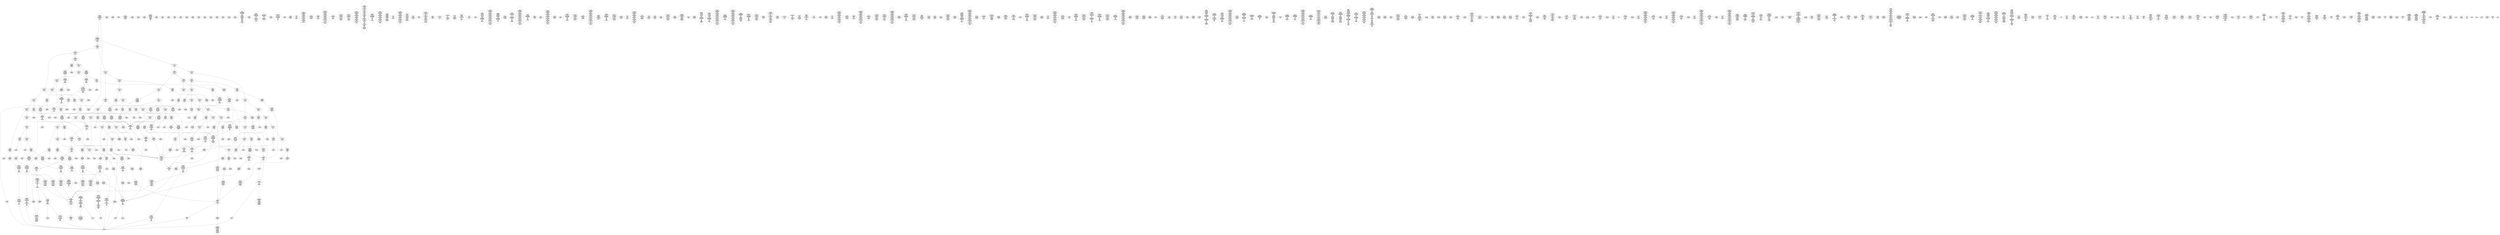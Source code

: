 /* Generated by GvGen v.1.0 (https://www.github.com/stricaud/gvgen) */

digraph G {
compound=true;
   node1 [label="[anywhere]"];
   node2 [label="# 0x0
PUSHX Data
PUSHX Data
MSTORE
PUSHX LogicData
CALLDATASIZE
LT
PUSHX Data
JUMPI
"];
   node3 [label="# 0xd
PUSHX Data
CALLDATALOAD
PUSHX BitData
SHR
PUSHX LogicData
GT
PUSHX Data
JUMPI
"];
   node4 [label="# 0x1e
PUSHX LogicData
GT
PUSHX Data
JUMPI
"];
   node5 [label="# 0x29
PUSHX LogicData
GT
PUSHX Data
JUMPI
"];
   node6 [label="# 0x34
PUSHX LogicData
GT
PUSHX Data
JUMPI
"];
   node7 [label="# 0x3f
PUSHX LogicData
EQ
PUSHX Data
JUMPI
"];
   node8 [label="# 0x4a
PUSHX LogicData
EQ
PUSHX Data
JUMPI
"];
   node9 [label="# 0x55
PUSHX LogicData
EQ
PUSHX Data
JUMPI
"];
   node10 [label="# 0x60
PUSHX LogicData
EQ
PUSHX Data
JUMPI
"];
   node11 [label="# 0x6b
PUSHX Data
REVERT
"];
   node12 [label="# 0x6f
JUMPDEST
PUSHX LogicData
EQ
PUSHX Data
JUMPI
"];
   node13 [label="# 0x7b
PUSHX LogicData
EQ
PUSHX Data
JUMPI
"];
   node14 [label="# 0x86
PUSHX LogicData
EQ
PUSHX Data
JUMPI
"];
   node15 [label="# 0x91
PUSHX Data
REVERT
"];
   node16 [label="# 0x95
JUMPDEST
PUSHX LogicData
EQ
PUSHX Data
JUMPI
"];
   node17 [label="# 0xa1
PUSHX LogicData
EQ
PUSHX Data
JUMPI
"];
   node18 [label="# 0xac
PUSHX LogicData
EQ
PUSHX Data
JUMPI
"];
   node19 [label="# 0xb7
PUSHX LogicData
EQ
PUSHX Data
JUMPI
"];
   node20 [label="# 0xc2
PUSHX LogicData
EQ
PUSHX Data
JUMPI
"];
   node21 [label="# 0xcd
PUSHX LogicData
EQ
PUSHX Data
JUMPI
"];
   node22 [label="# 0xd8
PUSHX Data
REVERT
"];
   node23 [label="# 0xdc
JUMPDEST
PUSHX LogicData
GT
PUSHX Data
JUMPI
"];
   node24 [label="# 0xe8
PUSHX LogicData
EQ
PUSHX Data
JUMPI
"];
   node25 [label="# 0xf3
PUSHX LogicData
EQ
PUSHX Data
JUMPI
"];
   node26 [label="# 0xfe
PUSHX LogicData
EQ
PUSHX Data
JUMPI
"];
   node27 [label="# 0x109
PUSHX LogicData
EQ
PUSHX Data
JUMPI
"];
   node28 [label="# 0x114
PUSHX LogicData
EQ
PUSHX Data
JUMPI
"];
   node29 [label="# 0x11f
PUSHX LogicData
EQ
PUSHX Data
JUMPI
"];
   node30 [label="# 0x12a
PUSHX Data
REVERT
"];
   node31 [label="# 0x12e
JUMPDEST
PUSHX LogicData
EQ
PUSHX Data
JUMPI
"];
   node32 [label="# 0x13a
PUSHX LogicData
EQ
PUSHX Data
JUMPI
"];
   node33 [label="# 0x145
PUSHX LogicData
EQ
PUSHX Data
JUMPI
"];
   node34 [label="# 0x150
PUSHX LogicData
EQ
PUSHX Data
JUMPI
"];
   node35 [label="# 0x15b
PUSHX LogicData
EQ
PUSHX Data
JUMPI
"];
   node36 [label="# 0x166
PUSHX LogicData
EQ
PUSHX Data
JUMPI
"];
   node37 [label="# 0x171
PUSHX Data
REVERT
"];
   node38 [label="# 0x175
JUMPDEST
PUSHX LogicData
GT
PUSHX Data
JUMPI
"];
   node39 [label="# 0x181
PUSHX LogicData
GT
PUSHX Data
JUMPI
"];
   node40 [label="# 0x18c
PUSHX LogicData
EQ
PUSHX Data
JUMPI
"];
   node41 [label="# 0x197
PUSHX LogicData
EQ
PUSHX Data
JUMPI
"];
   node42 [label="# 0x1a2
PUSHX LogicData
EQ
PUSHX Data
JUMPI
"];
   node43 [label="# 0x1ad
PUSHX LogicData
EQ
PUSHX Data
JUMPI
"];
   node44 [label="# 0x1b8
PUSHX LogicData
EQ
PUSHX Data
JUMPI
"];
   node45 [label="# 0x1c3
PUSHX LogicData
EQ
PUSHX Data
JUMPI
"];
   node46 [label="# 0x1ce
PUSHX Data
REVERT
"];
   node47 [label="# 0x1d2
JUMPDEST
PUSHX LogicData
EQ
PUSHX Data
JUMPI
"];
   node48 [label="# 0x1de
PUSHX LogicData
EQ
PUSHX Data
JUMPI
"];
   node49 [label="# 0x1e9
PUSHX LogicData
EQ
PUSHX Data
JUMPI
"];
   node50 [label="# 0x1f4
PUSHX LogicData
EQ
PUSHX Data
JUMPI
"];
   node51 [label="# 0x1ff
PUSHX LogicData
EQ
PUSHX Data
JUMPI
"];
   node52 [label="# 0x20a
PUSHX LogicData
EQ
PUSHX Data
JUMPI
"];
   node53 [label="# 0x215
PUSHX Data
REVERT
"];
   node54 [label="# 0x219
JUMPDEST
PUSHX LogicData
GT
PUSHX Data
JUMPI
"];
   node55 [label="# 0x225
PUSHX LogicData
EQ
PUSHX Data
JUMPI
"];
   node56 [label="# 0x230
PUSHX LogicData
EQ
PUSHX Data
JUMPI
"];
   node57 [label="# 0x23b
PUSHX LogicData
EQ
PUSHX Data
JUMPI
"];
   node58 [label="# 0x246
PUSHX LogicData
EQ
PUSHX Data
JUMPI
"];
   node59 [label="# 0x251
PUSHX LogicData
EQ
PUSHX Data
JUMPI
"];
   node60 [label="# 0x25c
PUSHX LogicData
EQ
PUSHX Data
JUMPI
"];
   node61 [label="# 0x267
PUSHX Data
REVERT
"];
   node62 [label="# 0x26b
JUMPDEST
PUSHX LogicData
EQ
PUSHX Data
JUMPI
"];
   node63 [label="# 0x277
PUSHX LogicData
EQ
PUSHX Data
JUMPI
"];
   node64 [label="# 0x282
PUSHX LogicData
EQ
PUSHX Data
JUMPI
"];
   node65 [label="# 0x28d
PUSHX LogicData
EQ
PUSHX Data
JUMPI
"];
   node66 [label="# 0x298
PUSHX LogicData
EQ
PUSHX Data
JUMPI
"];
   node67 [label="# 0x2a3
PUSHX LogicData
EQ
PUSHX Data
JUMPI
"];
   node68 [label="# 0x2ae
JUMPDEST
PUSHX Data
REVERT
"];
   node69 [label="# 0x2b3
JUMPDEST
CALLVALUE
ISZERO
PUSHX Data
JUMPI
"];
   node70 [label="# 0x2bb
PUSHX Data
REVERT
"];
   node71 [label="# 0x2bf
JUMPDEST
PUSHX Data
PUSHX Data
CALLDATASIZE
PUSHX Data
PUSHX Data
JUMP
"];
   node72 [label="# 0x2ce
JUMPDEST
PUSHX Data
JUMP
"];
   node73 [label="# 0x2d3
JUMPDEST
PUSHX MemData
MLOAD
ISZERO
ISZERO
MSTORE
PUSHX ArithData
ADD
"];
   node74 [label="# 0x2df
JUMPDEST
PUSHX MemData
MLOAD
SUB
RETURN
"];
   node75 [label="# 0x2e8
JUMPDEST
PUSHX Data
PUSHX Data
CALLDATASIZE
PUSHX Data
PUSHX Data
JUMP
"];
   node76 [label="# 0x2f6
JUMPDEST
PUSHX Data
JUMP
"];
   node77 [label="# 0x2fb
JUMPDEST
STOP
"];
   node78 [label="# 0x2fd
JUMPDEST
CALLVALUE
ISZERO
PUSHX Data
JUMPI
"];
   node79 [label="# 0x305
PUSHX Data
REVERT
"];
   node80 [label="# 0x309
JUMPDEST
PUSHX Data
PUSHX Data
JUMP
"];
   node81 [label="# 0x312
JUMPDEST
PUSHX MemData
MLOAD
PUSHX Data
PUSHX Data
JUMP
"];
   node82 [label="# 0x31f
JUMPDEST
CALLVALUE
ISZERO
PUSHX Data
JUMPI
"];
   node83 [label="# 0x327
PUSHX Data
REVERT
"];
   node84 [label="# 0x32b
JUMPDEST
PUSHX Data
PUSHX Data
CALLDATASIZE
PUSHX Data
PUSHX Data
JUMP
"];
   node85 [label="# 0x33a
JUMPDEST
PUSHX Data
JUMP
"];
   node86 [label="# 0x33f
JUMPDEST
PUSHX MemData
MLOAD
PUSHX ArithData
PUSHX BitData
PUSHX BitData
SHL
SUB
AND
MSTORE
PUSHX ArithData
ADD
PUSHX Data
JUMP
"];
   node87 [label="# 0x357
JUMPDEST
CALLVALUE
ISZERO
PUSHX Data
JUMPI
"];
   node88 [label="# 0x35f
PUSHX Data
REVERT
"];
   node89 [label="# 0x363
JUMPDEST
PUSHX Data
PUSHX Data
CALLDATASIZE
PUSHX Data
PUSHX Data
JUMP
"];
   node90 [label="# 0x372
JUMPDEST
PUSHX Data
JUMP
"];
   node91 [label="# 0x377
JUMPDEST
CALLVALUE
ISZERO
PUSHX Data
JUMPI
"];
   node92 [label="# 0x37f
PUSHX Data
REVERT
"];
   node93 [label="# 0x383
JUMPDEST
PUSHX Data
PUSHX Data
CALLDATASIZE
PUSHX Data
PUSHX Data
JUMP
"];
   node94 [label="# 0x392
JUMPDEST
PUSHX Data
JUMP
"];
   node95 [label="# 0x397
JUMPDEST
CALLVALUE
ISZERO
PUSHX Data
JUMPI
"];
   node96 [label="# 0x39f
PUSHX Data
REVERT
"];
   node97 [label="# 0x3a3
JUMPDEST
PUSHX Data
PUSHX Data
CALLDATASIZE
PUSHX Data
PUSHX Data
JUMP
"];
   node98 [label="# 0x3b2
JUMPDEST
PUSHX Data
PUSHX Data
MSTORE
PUSHX Data
MSTORE
PUSHX Data
SHA3
SLOAD
JUMP
"];
   node99 [label="# 0x3c4
JUMPDEST
PUSHX MemData
MLOAD
MSTORE
PUSHX ArithData
ADD
PUSHX Data
JUMP
"];
   node100 [label="# 0x3d2
JUMPDEST
CALLVALUE
ISZERO
PUSHX Data
JUMPI
"];
   node101 [label="# 0x3da
PUSHX Data
REVERT
"];
   node102 [label="# 0x3de
JUMPDEST
PUSHX Data
PUSHX Data
CALLDATASIZE
PUSHX Data
PUSHX Data
JUMP
"];
   node103 [label="# 0x3ed
JUMPDEST
PUSHX Data
JUMP
"];
   node104 [label="# 0x3f2
JUMPDEST
CALLVALUE
ISZERO
PUSHX Data
JUMPI
"];
   node105 [label="# 0x3fa
PUSHX Data
REVERT
"];
   node106 [label="# 0x3fe
JUMPDEST
PUSHX Data
PUSHX Data
JUMP
"];
   node107 [label="# 0x407
JUMPDEST
CALLVALUE
ISZERO
PUSHX Data
JUMPI
"];
   node108 [label="# 0x40f
PUSHX Data
REVERT
"];
   node109 [label="# 0x413
JUMPDEST
PUSHX StorData
SLOAD
PUSHX Data
JUMP
"];
   node110 [label="# 0x41c
JUMPDEST
CALLVALUE
ISZERO
PUSHX Data
JUMPI
"];
   node111 [label="# 0x424
PUSHX Data
REVERT
"];
   node112 [label="# 0x428
JUMPDEST
PUSHX Data
PUSHX Data
JUMP
"];
   node113 [label="# 0x431
JUMPDEST
CALLVALUE
ISZERO
PUSHX Data
JUMPI
"];
   node114 [label="# 0x439
PUSHX Data
REVERT
"];
   node115 [label="# 0x43d
JUMPDEST
PUSHX Data
PUSHX Data
CALLDATASIZE
PUSHX Data
PUSHX Data
JUMP
"];
   node116 [label="# 0x44c
JUMPDEST
PUSHX Data
JUMP
"];
   node117 [label="# 0x451
JUMPDEST
CALLVALUE
ISZERO
PUSHX Data
JUMPI
"];
   node118 [label="# 0x459
PUSHX Data
REVERT
"];
   node119 [label="# 0x45d
JUMPDEST
PUSHX StorData
SLOAD
PUSHX Data
PUSHX BitData
PUSHX BitData
SHL
DIV
PUSHX BitData
AND
JUMP
"];
   node120 [label="# 0x472
JUMPDEST
CALLVALUE
ISZERO
PUSHX Data
JUMPI
"];
   node121 [label="# 0x47a
PUSHX Data
REVERT
"];
   node122 [label="# 0x47e
JUMPDEST
PUSHX Data
PUSHX Data
JUMP
"];
   node123 [label="# 0x487
JUMPDEST
CALLVALUE
ISZERO
PUSHX Data
JUMPI
"];
   node124 [label="# 0x48f
PUSHX Data
REVERT
"];
   node125 [label="# 0x493
JUMPDEST
PUSHX Data
PUSHX Data
JUMP
"];
   node126 [label="# 0x4bb
JUMPDEST
CALLVALUE
ISZERO
PUSHX Data
JUMPI
"];
   node127 [label="# 0x4c3
PUSHX Data
REVERT
"];
   node128 [label="# 0x4c7
JUMPDEST
PUSHX Data
PUSHX Data
JUMP
"];
   node129 [label="# 0x4d0
JUMPDEST
CALLVALUE
ISZERO
PUSHX Data
JUMPI
"];
   node130 [label="# 0x4d8
PUSHX Data
REVERT
"];
   node131 [label="# 0x4dc
JUMPDEST
PUSHX Data
PUSHX Data
CALLDATASIZE
PUSHX Data
PUSHX Data
JUMP
"];
   node132 [label="# 0x4eb
JUMPDEST
PUSHX Data
JUMP
"];
   node133 [label="# 0x4f0
JUMPDEST
CALLVALUE
ISZERO
PUSHX Data
JUMPI
"];
   node134 [label="# 0x4f8
PUSHX Data
REVERT
"];
   node135 [label="# 0x4fc
JUMPDEST
PUSHX Data
PUSHX Data
JUMP
"];
   node136 [label="# 0x505
JUMPDEST
CALLVALUE
ISZERO
PUSHX Data
JUMPI
"];
   node137 [label="# 0x50d
PUSHX Data
REVERT
"];
   node138 [label="# 0x511
JUMPDEST
PUSHX Data
PUSHX Data
JUMP
"];
   node139 [label="# 0x51a
JUMPDEST
CALLVALUE
ISZERO
PUSHX Data
JUMPI
"];
   node140 [label="# 0x522
PUSHX Data
REVERT
"];
   node141 [label="# 0x526
JUMPDEST
PUSHX Data
PUSHX Data
CALLDATASIZE
PUSHX Data
PUSHX Data
JUMP
"];
   node142 [label="# 0x535
JUMPDEST
PUSHX Data
JUMP
"];
   node143 [label="# 0x53a
JUMPDEST
CALLVALUE
ISZERO
PUSHX Data
JUMPI
"];
   node144 [label="# 0x542
PUSHX Data
REVERT
"];
   node145 [label="# 0x546
JUMPDEST
PUSHX Data
PUSHX Data
CALLDATASIZE
PUSHX Data
PUSHX Data
JUMP
"];
   node146 [label="# 0x555
JUMPDEST
PUSHX Data
JUMP
"];
   node147 [label="# 0x55a
JUMPDEST
CALLVALUE
ISZERO
PUSHX Data
JUMPI
"];
   node148 [label="# 0x562
PUSHX Data
REVERT
"];
   node149 [label="# 0x566
JUMPDEST
PUSHX Data
PUSHX Data
CALLDATASIZE
PUSHX Data
PUSHX Data
JUMP
"];
   node150 [label="# 0x575
JUMPDEST
PUSHX Data
JUMP
"];
   node151 [label="# 0x57a
JUMPDEST
CALLVALUE
ISZERO
PUSHX Data
JUMPI
"];
   node152 [label="# 0x582
PUSHX Data
REVERT
"];
   node153 [label="# 0x586
JUMPDEST
PUSHX Data
PUSHX Data
JUMP
"];
   node154 [label="# 0x58f
JUMPDEST
CALLVALUE
ISZERO
PUSHX Data
JUMPI
"];
   node155 [label="# 0x597
PUSHX Data
REVERT
"];
   node156 [label="# 0x59b
JUMPDEST
PUSHX Data
PUSHX StorData
SLOAD
JUMP
"];
   node157 [label="# 0x5a5
JUMPDEST
CALLVALUE
ISZERO
PUSHX Data
JUMPI
"];
   node158 [label="# 0x5ad
PUSHX Data
REVERT
"];
   node159 [label="# 0x5b1
JUMPDEST
PUSHX StorData
SLOAD
PUSHX ArithData
PUSHX BitData
PUSHX BitData
SHL
SUB
AND
PUSHX Data
JUMP
"];
   node160 [label="# 0x5c3
JUMPDEST
CALLVALUE
ISZERO
PUSHX Data
JUMPI
"];
   node161 [label="# 0x5cb
PUSHX Data
REVERT
"];
   node162 [label="# 0x5cf
JUMPDEST
PUSHX Data
PUSHX Data
CALLDATASIZE
PUSHX Data
PUSHX Data
JUMP
"];
   node163 [label="# 0x5de
JUMPDEST
PUSHX Data
JUMP
"];
   node164 [label="# 0x5e3
JUMPDEST
CALLVALUE
ISZERO
PUSHX Data
JUMPI
"];
   node165 [label="# 0x5eb
PUSHX Data
REVERT
"];
   node166 [label="# 0x5ef
JUMPDEST
PUSHX Data
PUSHX Data
JUMP
"];
   node167 [label="# 0x5f8
JUMPDEST
CALLVALUE
ISZERO
PUSHX Data
JUMPI
"];
   node168 [label="# 0x600
PUSHX Data
REVERT
"];
   node169 [label="# 0x604
JUMPDEST
PUSHX Data
PUSHX StorData
SLOAD
JUMP
"];
   node170 [label="# 0x60e
JUMPDEST
CALLVALUE
ISZERO
PUSHX Data
JUMPI
"];
   node171 [label="# 0x616
PUSHX Data
REVERT
"];
   node172 [label="# 0x61a
JUMPDEST
PUSHX Data
PUSHX Data
JUMP
"];
   node173 [label="# 0x623
JUMPDEST
CALLVALUE
ISZERO
PUSHX Data
JUMPI
"];
   node174 [label="# 0x62b
PUSHX Data
REVERT
"];
   node175 [label="# 0x62f
JUMPDEST
PUSHX Data
PUSHX StorData
SLOAD
JUMP
"];
   node176 [label="# 0x639
JUMPDEST
PUSHX Data
PUSHX Data
CALLDATASIZE
PUSHX Data
PUSHX Data
JUMP
"];
   node177 [label="# 0x647
JUMPDEST
PUSHX Data
JUMP
"];
   node178 [label="# 0x64c
JUMPDEST
CALLVALUE
ISZERO
PUSHX Data
JUMPI
"];
   node179 [label="# 0x654
PUSHX Data
REVERT
"];
   node180 [label="# 0x658
JUMPDEST
PUSHX Data
PUSHX Data
CALLDATASIZE
PUSHX Data
PUSHX Data
JUMP
"];
   node181 [label="# 0x667
JUMPDEST
PUSHX Data
JUMP
"];
   node182 [label="# 0x66c
JUMPDEST
CALLVALUE
ISZERO
PUSHX Data
JUMPI
"];
   node183 [label="# 0x674
PUSHX Data
REVERT
"];
   node184 [label="# 0x678
JUMPDEST
PUSHX Data
PUSHX Data
CALLDATASIZE
PUSHX Data
PUSHX Data
JUMP
"];
   node185 [label="# 0x687
JUMPDEST
PUSHX Data
JUMP
"];
   node186 [label="# 0x68c
JUMPDEST
CALLVALUE
ISZERO
PUSHX Data
JUMPI
"];
   node187 [label="# 0x694
PUSHX Data
REVERT
"];
   node188 [label="# 0x698
JUMPDEST
PUSHX Data
PUSHX StorData
SLOAD
JUMP
"];
   node189 [label="# 0x6a2
JUMPDEST
CALLVALUE
ISZERO
PUSHX Data
JUMPI
"];
   node190 [label="# 0x6aa
PUSHX Data
REVERT
"];
   node191 [label="# 0x6ae
JUMPDEST
PUSHX Data
PUSHX Data
JUMP
"];
   node192 [label="# 0x6b7
JUMPDEST
CALLVALUE
ISZERO
PUSHX Data
JUMPI
"];
   node193 [label="# 0x6bf
PUSHX Data
REVERT
"];
   node194 [label="# 0x6c3
JUMPDEST
PUSHX Data
PUSHX Data
CALLDATASIZE
PUSHX Data
PUSHX Data
JUMP
"];
   node195 [label="# 0x6d2
JUMPDEST
PUSHX Data
JUMP
"];
   node196 [label="# 0x6d7
JUMPDEST
CALLVALUE
ISZERO
PUSHX Data
JUMPI
"];
   node197 [label="# 0x6df
PUSHX Data
REVERT
"];
   node198 [label="# 0x6e3
JUMPDEST
PUSHX Data
PUSHX Data
JUMP
"];
   node199 [label="# 0x6ec
JUMPDEST
CALLVALUE
ISZERO
PUSHX Data
JUMPI
"];
   node200 [label="# 0x6f4
PUSHX Data
REVERT
"];
   node201 [label="# 0x6f8
JUMPDEST
PUSHX Data
PUSHX Data
CALLDATASIZE
PUSHX Data
PUSHX Data
JUMP
"];
   node202 [label="# 0x707
JUMPDEST
PUSHX Data
JUMP
"];
   node203 [label="# 0x70c
JUMPDEST
CALLVALUE
ISZERO
PUSHX Data
JUMPI
"];
   node204 [label="# 0x714
PUSHX Data
REVERT
"];
   node205 [label="# 0x718
JUMPDEST
PUSHX Data
PUSHX Data
CALLDATASIZE
PUSHX Data
PUSHX Data
JUMP
"];
   node206 [label="# 0x727
JUMPDEST
PUSHX Data
JUMP
"];
   node207 [label="# 0x72c
JUMPDEST
CALLVALUE
ISZERO
PUSHX Data
JUMPI
"];
   node208 [label="# 0x734
PUSHX Data
REVERT
"];
   node209 [label="# 0x738
JUMPDEST
PUSHX Data
PUSHX Data
JUMP
"];
   node210 [label="# 0x760
JUMPDEST
CALLVALUE
ISZERO
PUSHX Data
JUMPI
"];
   node211 [label="# 0x768
PUSHX Data
REVERT
"];
   node212 [label="# 0x76c
JUMPDEST
PUSHX Data
PUSHX Data
CALLDATASIZE
PUSHX Data
PUSHX Data
JUMP
"];
   node213 [label="# 0x77b
JUMPDEST
PUSHX Data
JUMP
"];
   node214 [label="# 0x780
JUMPDEST
CALLVALUE
ISZERO
PUSHX Data
JUMPI
"];
   node215 [label="# 0x788
PUSHX Data
REVERT
"];
   node216 [label="# 0x78c
JUMPDEST
PUSHX Data
PUSHX Data
JUMP
"];
   node217 [label="# 0x795
JUMPDEST
CALLVALUE
ISZERO
PUSHX Data
JUMPI
"];
   node218 [label="# 0x79d
PUSHX Data
REVERT
"];
   node219 [label="# 0x7a1
JUMPDEST
PUSHX StorData
SLOAD
PUSHX Data
PUSHX BitData
PUSHX BitData
SHL
DIV
PUSHX BitData
AND
JUMP
"];
   node220 [label="# 0x7b6
JUMPDEST
CALLVALUE
ISZERO
PUSHX Data
JUMPI
"];
   node221 [label="# 0x7be
PUSHX Data
REVERT
"];
   node222 [label="# 0x7c2
JUMPDEST
PUSHX Data
PUSHX Data
CALLDATASIZE
PUSHX Data
PUSHX Data
JUMP
"];
   node223 [label="# 0x7d1
JUMPDEST
PUSHX ArithData
PUSHX BitData
PUSHX BitData
SHL
SUB
AND
PUSHX Data
MSTORE
PUSHX Data
PUSHX Data
MSTORE
PUSHX Data
SHA3
AND
MSTORE
MSTORE
SHA3
SLOAD
PUSHX BitData
AND
JUMP
"];
   node224 [label="# 0x7ff
JUMPDEST
CALLVALUE
ISZERO
PUSHX Data
JUMPI
"];
   node225 [label="# 0x807
PUSHX Data
REVERT
"];
   node226 [label="# 0x80b
JUMPDEST
PUSHX Data
PUSHX Data
JUMP
"];
   node227 [label="# 0x814
JUMPDEST
CALLVALUE
ISZERO
PUSHX Data
JUMPI
"];
   node228 [label="# 0x81c
PUSHX Data
REVERT
"];
   node229 [label="# 0x820
JUMPDEST
PUSHX StorData
SLOAD
PUSHX Data
PUSHX ArithData
PUSHX BitData
PUSHX BitData
SHL
SUB
AND
JUMP
"];
   node230 [label="# 0x834
JUMPDEST
CALLVALUE
ISZERO
PUSHX Data
JUMPI
"];
   node231 [label="# 0x83c
PUSHX Data
REVERT
"];
   node232 [label="# 0x840
JUMPDEST
PUSHX Data
PUSHX Data
CALLDATASIZE
PUSHX Data
PUSHX Data
JUMP
"];
   node233 [label="# 0x84f
JUMPDEST
PUSHX Data
JUMP
"];
   node234 [label="# 0x854
JUMPDEST
CALLVALUE
ISZERO
PUSHX Data
JUMPI
"];
   node235 [label="# 0x85c
PUSHX Data
REVERT
"];
   node236 [label="# 0x860
JUMPDEST
PUSHX Data
PUSHX Data
JUMP
"];
   node237 [label="# 0x869
JUMPDEST
CALLVALUE
ISZERO
PUSHX Data
JUMPI
"];
   node238 [label="# 0x871
PUSHX Data
REVERT
"];
   node239 [label="# 0x875
JUMPDEST
PUSHX Data
PUSHX Data
JUMP
"];
   node240 [label="# 0x87e
JUMPDEST
PUSHX Data
PUSHX ArithData
PUSHX BitData
PUSHX BitData
SHL
SUB
NOT
AND
PUSHX BitData
PUSHX BitData
SHL
EQ
PUSHX Data
JUMPI
"];
   node241 [label="# 0x89a
PUSHX ArithData
PUSHX BitData
PUSHX BitData
SHL
SUB
NOT
AND
PUSHX BitData
PUSHX BitData
SHL
EQ
"];
   node242 [label="# 0x8af
JUMPDEST
PUSHX Data
JUMPI
"];
   node243 [label="# 0x8b5
PUSHX BitData
PUSHX BitData
SHL
PUSHX ArithData
PUSHX BitData
PUSHX BitData
SHL
SUB
NOT
AND
EQ
"];
   node244 [label="# 0x8ca
JUMPDEST
JUMP
"];
   node245 [label="# 0x8d0
JUMPDEST
PUSHX Data
PUSHX Data
JUMP
"];
   node246 [label="# 0x8d9
JUMPDEST
GT
ISZERO
PUSHX Data
JUMPI
"];
   node247 [label="# 0x8e1
PUSHX MemData
MLOAD
PUSHX BitData
PUSHX BitData
SHL
MSTORE
PUSHX Data
PUSHX ArithData
ADD
MSTORE
PUSHX Data
PUSHX ArithData
ADD
MSTORE
PUSHX Data
PUSHX ArithData
ADD
MSTORE
PUSHX ArithData
ADD
"];
   node248 [label="# 0x924
JUMPDEST
PUSHX MemData
MLOAD
SUB
REVERT
"];
   node249 [label="# 0x92d
JUMPDEST
PUSHX StorData
SLOAD
PUSHX Data
PUSHX Data
JUMP
"];
   node250 [label="# 0x93b
JUMPDEST
CALLVALUE
LT
ISZERO
PUSHX Data
JUMPI
"];
   node251 [label="# 0x943
PUSHX MemData
MLOAD
PUSHX BitData
PUSHX BitData
SHL
MSTORE
PUSHX Data
PUSHX ArithData
ADD
MSTORE
PUSHX Data
PUSHX ArithData
ADD
MSTORE
PUSHX BitData
PUSHX BitData
SHL
PUSHX ArithData
ADD
MSTORE
PUSHX ArithData
ADD
PUSHX Data
JUMP
"];
   node252 [label="# 0x986
JUMPDEST
PUSHX LogicData
GT
ISZERO
PUSHX Data
JUMPI
"];
   node253 [label="# 0x990
PUSHX MemData
MLOAD
PUSHX BitData
PUSHX BitData
SHL
MSTORE
PUSHX ArithData
ADD
PUSHX Data
PUSHX Data
JUMP
"];
   node254 [label="# 0x9a7
JUMPDEST
PUSHX StorData
SLOAD
PUSHX BitData
PUSHX BitData
SHL
DIV
PUSHX BitData
AND
PUSHX Data
JUMPI
"];
   node255 [label="# 0x9b9
PUSHX MemData
MLOAD
PUSHX BitData
PUSHX BitData
SHL
MSTORE
PUSHX Data
PUSHX ArithData
ADD
MSTORE
PUSHX Data
PUSHX ArithData
ADD
MSTORE
PUSHX Data
PUSHX ArithData
ADD
MSTORE
PUSHX ArithData
ADD
PUSHX Data
JUMP
"];
   node256 [label="# 0xa00
JUMPDEST
PUSHX MemData
MLOAD
CALLER
PUSHX BitData
SHL
PUSHX BitData
NOT
AND
PUSHX ArithData
ADD
MSTORE
MLOAD
PUSHX ArithData
SUB
ADD
MSTORE
PUSHX ArithData
ADD
MSTORE
MLOAD
ADD
SHA3
PUSHX Data
PUSHX ArithData
ADD
MSTORE
PUSHX ArithData
ADD
MSTORE
MLOAD
SUB
ADD
MSTORE
PUSHX ArithData
ADD
MSTORE
MLOAD
ADD
SHA3
PUSHX Data
PUSHX Data
PUSHX Data
JUMP
"];
   node257 [label="# 0xa89
JUMPDEST
PUSHX StorData
SLOAD
PUSHX ArithData
PUSHX BitData
PUSHX BitData
SHL
SUB
AND
AND
EQ
PUSHX Data
JUMPI
"];
   node258 [label="# 0xaa2
PUSHX MemData
MLOAD
PUSHX BitData
PUSHX BitData
SHL
MSTORE
PUSHX Data
PUSHX ArithData
ADD
MSTORE
PUSHX Data
PUSHX ArithData
ADD
MSTORE
PUSHX Data
PUSHX ArithData
ADD
MSTORE
PUSHX ArithData
ADD
PUSHX Data
JUMP
"];
   node259 [label="# 0xae9
JUMPDEST
CALLER
PUSHX Data
MSTORE
PUSHX Data
PUSHX Data
MSTORE
PUSHX Data
SHA3
SLOAD
PUSHX Data
PUSHX Data
PUSHX Data
JUMP
"];
   node260 [label="# 0xb07
JUMPDEST
GT
ISZERO
PUSHX Data
JUMPI
"];
   node261 [label="# 0xb0e
PUSHX MemData
MLOAD
PUSHX BitData
PUSHX BitData
SHL
MSTORE
PUSHX Data
PUSHX ArithData
ADD
MSTORE
PUSHX Data
PUSHX ArithData
ADD
MSTORE
PUSHX Data
PUSHX ArithData
ADD
MSTORE
PUSHX ArithData
ADD
PUSHX Data
JUMP
"];
   node262 [label="# 0xb55
JUMPDEST
CALLER
PUSHX Data
MSTORE
PUSHX Data
PUSHX Data
MSTORE
PUSHX Data
SHA3
SLOAD
PUSHX Data
PUSHX Data
JUMP
"];
   node263 [label="# 0xb74
JUMPDEST
SSTORE
PUSHX Data
PUSHX Data
JUMP
"];
   node264 [label="# 0xb83
JUMPDEST
JUMP
"];
   node265 [label="# 0xb89
JUMPDEST
PUSHX Data
PUSHX StorData
SLOAD
PUSHX Data
PUSHX Data
JUMP
"];
   node266 [label="# 0xb98
JUMPDEST
PUSHX ArithData
ADD
PUSHX ArithData
DIV
MUL
PUSHX ArithData
ADD
PUSHX MemData
MLOAD
ADD
PUSHX Data
MSTORE
MSTORE
PUSHX ArithData
ADD
SLOAD
PUSHX Data
PUSHX Data
JUMP
"];
   node267 [label="# 0xbc4
JUMPDEST
ISZERO
PUSHX Data
JUMPI
"];
   node268 [label="# 0xbcb
PUSHX LogicData
LT
PUSHX Data
JUMPI
"];
   node269 [label="# 0xbd3
PUSHX ArithData
SLOAD
DIV
MUL
MSTORE
PUSHX ArithData
ADD
PUSHX Data
JUMP
"];
   node270 [label="# 0xbe6
JUMPDEST
ADD
PUSHX Data
MSTORE
PUSHX Data
PUSHX Data
SHA3
"];
   node271 [label="# 0xbf4
JUMPDEST
SLOAD
MSTORE
PUSHX ArithData
ADD
PUSHX ArithData
ADD
GT
PUSHX Data
JUMPI
"];
   node272 [label="# 0xc08
SUB
PUSHX BitData
AND
ADD
"];
   node273 [label="# 0xc11
JUMPDEST
JUMP
"];
   node274 [label="# 0xc1b
JUMPDEST
PUSHX Data
MSTORE
PUSHX Data
PUSHX Data
MSTORE
PUSHX Data
SHA3
SLOAD
PUSHX ArithData
PUSHX BitData
PUSHX BitData
SHL
SUB
AND
PUSHX Data
JUMPI
"];
   node275 [label="# 0xc38
PUSHX MemData
MLOAD
PUSHX BitData
PUSHX BitData
SHL
MSTORE
PUSHX Data
PUSHX ArithData
ADD
MSTORE
PUSHX Data
PUSHX ArithData
ADD
MSTORE
PUSHX Data
PUSHX ArithData
ADD
MSTORE
PUSHX BitData
PUSHX BitData
SHL
PUSHX ArithData
ADD
MSTORE
PUSHX ArithData
ADD
PUSHX Data
JUMP
"];
   node276 [label="# 0xc94
JUMPDEST
PUSHX Data
MSTORE
PUSHX Data
PUSHX Data
MSTORE
PUSHX Data
SHA3
SLOAD
PUSHX ArithData
PUSHX BitData
PUSHX BitData
SHL
SUB
AND
JUMP
"];
   node277 [label="# 0xcb0
JUMPDEST
PUSHX Data
PUSHX Data
PUSHX Data
JUMP
"];
   node278 [label="# 0xcbb
JUMPDEST
PUSHX ArithData
PUSHX BitData
PUSHX BitData
SHL
SUB
AND
PUSHX ArithData
PUSHX BitData
PUSHX BitData
SHL
SUB
AND
EQ
ISZERO
PUSHX Data
JUMPI
"];
   node279 [label="# 0xcd8
PUSHX MemData
MLOAD
PUSHX BitData
PUSHX BitData
SHL
MSTORE
PUSHX Data
PUSHX ArithData
ADD
MSTORE
PUSHX Data
PUSHX ArithData
ADD
MSTORE
PUSHX Data
PUSHX ArithData
ADD
MSTORE
PUSHX BitData
PUSHX BitData
SHL
PUSHX ArithData
ADD
MSTORE
PUSHX ArithData
ADD
PUSHX Data
JUMP
"];
   node280 [label="# 0xd29
JUMPDEST
CALLER
PUSHX ArithData
PUSHX BitData
PUSHX BitData
SHL
SUB
AND
EQ
PUSHX Data
JUMPI
"];
   node281 [label="# 0xd3b
PUSHX Data
CALLER
PUSHX Data
JUMP
"];
   node282 [label="# 0xd45
JUMPDEST
PUSHX Data
JUMPI
"];
   node283 [label="# 0xd4a
PUSHX MemData
MLOAD
PUSHX BitData
PUSHX BitData
SHL
MSTORE
PUSHX Data
PUSHX ArithData
ADD
MSTORE
PUSHX Data
PUSHX ArithData
ADD
MSTORE
PUSHX Data
PUSHX ArithData
ADD
MSTORE
PUSHX Data
PUSHX ArithData
ADD
MSTORE
PUSHX ArithData
ADD
PUSHX Data
JUMP
"];
   node284 [label="# 0xdb7
JUMPDEST
PUSHX Data
PUSHX Data
JUMP
"];
   node285 [label="# 0xdc1
JUMPDEST
JUMP
"];
   node286 [label="# 0xdc6
JUMPDEST
PUSHX StorData
SLOAD
PUSHX ArithData
PUSHX BitData
PUSHX BitData
SHL
SUB
AND
CALLER
EQ
PUSHX Data
JUMPI
"];
   node287 [label="# 0xdd9
PUSHX MemData
MLOAD
PUSHX BitData
PUSHX BitData
SHL
MSTORE
PUSHX ArithData
ADD
PUSHX Data
PUSHX Data
JUMP
"];
   node288 [label="# 0xdf0
JUMPDEST
PUSHX StorData
SLOAD
ISZERO
PUSHX Data
JUMPI
"];
   node289 [label="# 0xdf9
PUSHX MemData
MLOAD
PUSHX BitData
PUSHX BitData
SHL
MSTORE
PUSHX Data
PUSHX ArithData
ADD
MSTORE
PUSHX Data
PUSHX ArithData
ADD
MSTORE
PUSHX Data
PUSHX ArithData
ADD
MSTORE
PUSHX BitData
PUSHX BitData
SHL
PUSHX ArithData
ADD
MSTORE
PUSHX ArithData
ADD
PUSHX Data
JUMP
"];
   node290 [label="# 0xe4f
JUMPDEST
MLOAD
PUSHX Data
PUSHX Data
PUSHX ArithData
ADD
PUSHX Data
JUMP
"];
   node291 [label="# 0xe62
JUMPDEST
JUMP
"];
   node292 [label="# 0xe66
JUMPDEST
PUSHX StorData
SLOAD
PUSHX ArithData
PUSHX BitData
PUSHX BitData
SHL
SUB
AND
CALLER
EQ
PUSHX Data
JUMPI
"];
   node293 [label="# 0xe79
PUSHX MemData
MLOAD
PUSHX BitData
PUSHX BitData
SHL
MSTORE
PUSHX ArithData
ADD
PUSHX Data
PUSHX Data
JUMP
"];
   node294 [label="# 0xe90
JUMPDEST
PUSHX Data
PUSHX Data
JUMP
"];
   node295 [label="# 0xe98
JUMPDEST
GT
ISZERO
PUSHX Data
JUMPI
"];
   node296 [label="# 0xea0
PUSHX MemData
MLOAD
PUSHX BitData
PUSHX BitData
SHL
MSTORE
PUSHX Data
PUSHX ArithData
ADD
MSTORE
PUSHX Data
PUSHX ArithData
ADD
MSTORE
PUSHX Data
PUSHX ArithData
ADD
MSTORE
PUSHX ArithData
ADD
PUSHX Data
JUMP
"];
   node297 [label="# 0xee7
JUMPDEST
PUSHX StorData
PUSHX Data
SLOAD
PUSHX Data
PUSHX Data
JUMP
"];
   node298 [label="# 0xef9
JUMPDEST
SSTORE
PUSHX Data
PUSHX Data
JUMP
"];
   node299 [label="# 0xf08
JUMPDEST
JUMP
"];
   node300 [label="# 0xf0b
JUMPDEST
PUSHX StorData
SLOAD
PUSHX ArithData
PUSHX BitData
PUSHX BitData
SHL
SUB
AND
CALLER
EQ
PUSHX Data
JUMPI
"];
   node301 [label="# 0xf1e
PUSHX MemData
MLOAD
PUSHX BitData
PUSHX BitData
SHL
MSTORE
PUSHX ArithData
ADD
PUSHX Data
PUSHX Data
JUMP
"];
   node302 [label="# 0xf35
JUMPDEST
PUSHX StorData
SLOAD
PUSHX BitData
PUSHX BitData
SHL
NOT
AND
SSTORE
JUMP
"];
   node303 [label="# 0xf44
JUMPDEST
PUSHX StorData
SLOAD
PUSHX ArithData
PUSHX BitData
PUSHX BitData
SHL
SUB
AND
CALLER
EQ
PUSHX Data
JUMPI
"];
   node304 [label="# 0xf57
PUSHX MemData
MLOAD
PUSHX BitData
PUSHX BitData
SHL
MSTORE
PUSHX ArithData
ADD
PUSHX Data
PUSHX Data
JUMP
"];
   node305 [label="# 0xf6e
JUMPDEST
PUSHX StorData
SLOAD
PUSHX BitData
PUSHX BitData
SHL
NOT
AND
PUSHX BitData
PUSHX BitData
SHL
OR
SSTORE
JUMP
"];
   node306 [label="# 0xf83
JUMPDEST
PUSHX Data
CALLER
PUSHX Data
JUMP
"];
   node307 [label="# 0xf8d
JUMPDEST
PUSHX Data
JUMPI
"];
   node308 [label="# 0xf92
PUSHX MemData
MLOAD
PUSHX BitData
PUSHX BitData
SHL
MSTORE
PUSHX ArithData
ADD
PUSHX Data
PUSHX Data
JUMP
"];
   node309 [label="# 0xfa9
JUMPDEST
PUSHX Data
PUSHX Data
JUMP
"];
   node310 [label="# 0xfb4
JUMPDEST
PUSHX StorData
SLOAD
PUSHX ArithData
PUSHX BitData
PUSHX BitData
SHL
SUB
AND
CALLER
EQ
PUSHX Data
JUMPI
"];
   node311 [label="# 0xfc7
PUSHX MemData
MLOAD
PUSHX BitData
PUSHX BitData
SHL
MSTORE
PUSHX ArithData
ADD
PUSHX Data
PUSHX Data
JUMP
"];
   node312 [label="# 0xfde
JUMPDEST
SELFBALANCE
PUSHX Data
PUSHX StorData
SLOAD
PUSHX ArithData
PUSHX BitData
PUSHX BitData
SHL
SUB
AND
JUMP
"];
   node313 [label="# 0xff1
JUMPDEST
PUSHX ArithData
PUSHX BitData
PUSHX BitData
SHL
SUB
AND
PUSHX ArithData
ISZERO
MUL
PUSHX MemData
MLOAD
PUSHX Data
PUSHX MemData
MLOAD
SUB
CALL
ISZERO
ISZERO
PUSHX Data
JUMPI
"];
   node314 [label="# 0x1020
RETURNDATASIZE
PUSHX Data
RETURNDATACOPY
RETURNDATASIZE
PUSHX Data
REVERT
"];
   node315 [label="# 0x1029
JUMPDEST
PUSHX Data
PUSHX MemData
MLOAD
PUSHX ArithData
ADD
PUSHX Data
MSTORE
PUSHX Data
MSTORE
PUSHX Data
JUMP
"];
   node316 [label="# 0x1044
JUMPDEST
PUSHX Data
PUSHX StorData
SLOAD
PUSHX Data
PUSHX Data
PUSHX Data
JUMP
"];
   node317 [label="# 0x1074
JUMPDEST
JUMP
"];
   node318 [label="# 0x1079
JUMPDEST
PUSHX StorData
SLOAD
PUSHX Data
PUSHX Data
PUSHX Data
PUSHX Data
PUSHX Data
JUMP
"];
   node319 [label="# 0x10c9
JUMPDEST
PUSHX Data
PUSHX Data
JUMP
"];
   node320 [label="# 0x10d3
JUMPDEST
PUSHX Data
MSTORE
PUSHX Data
PUSHX Data
MSTORE
PUSHX Data
SHA3
SLOAD
PUSHX ArithData
PUSHX BitData
PUSHX BitData
SHL
SUB
AND
ISZERO
ISZERO
PUSHX Data
JUMP
"];
   node321 [label="# 0x10f2
JUMPDEST
PUSHX Data
MSTORE
PUSHX Data
PUSHX Data
MSTORE
PUSHX Data
SHA3
SLOAD
PUSHX ArithData
PUSHX BitData
PUSHX BitData
SHL
SUB
AND
PUSHX Data
JUMPI
"];
   node322 [label="# 0x1110
PUSHX MemData
MLOAD
PUSHX BitData
PUSHX BitData
SHL
MSTORE
PUSHX Data
PUSHX ArithData
ADD
MSTORE
PUSHX Data
PUSHX ArithData
ADD
MSTORE
PUSHX Data
PUSHX ArithData
ADD
MSTORE
PUSHX BitData
PUSHX BitData
SHL
PUSHX ArithData
ADD
MSTORE
PUSHX ArithData
ADD
PUSHX Data
JUMP
"];
   node323 [label="# 0x1169
JUMPDEST
PUSHX Data
PUSHX ArithData
PUSHX BitData
PUSHX BitData
SHL
SUB
AND
PUSHX Data
JUMPI
"];
   node324 [label="# 0x117a
PUSHX MemData
MLOAD
PUSHX BitData
PUSHX BitData
SHL
MSTORE
PUSHX Data
PUSHX ArithData
ADD
MSTORE
PUSHX Data
PUSHX ArithData
ADD
MSTORE
PUSHX Data
PUSHX ArithData
ADD
MSTORE
PUSHX BitData
PUSHX BitData
SHL
PUSHX ArithData
ADD
MSTORE
PUSHX ArithData
ADD
PUSHX Data
JUMP
"];
   node325 [label="# 0x11d4
JUMPDEST
PUSHX ArithData
PUSHX BitData
PUSHX BitData
SHL
SUB
AND
PUSHX Data
MSTORE
PUSHX Data
PUSHX Data
MSTORE
PUSHX Data
SHA3
SLOAD
JUMP
"];
   node326 [label="# 0x11f0
JUMPDEST
PUSHX StorData
SLOAD
PUSHX ArithData
PUSHX BitData
PUSHX BitData
SHL
SUB
AND
CALLER
EQ
PUSHX Data
JUMPI
"];
   node327 [label="# 0x1203
PUSHX MemData
MLOAD
PUSHX BitData
PUSHX BitData
SHL
MSTORE
PUSHX ArithData
ADD
PUSHX Data
PUSHX Data
JUMP
"];
   node328 [label="# 0x121a
JUMPDEST
PUSHX Data
PUSHX Data
PUSHX Data
JUMP
"];
   node329 [label="# 0x1224
JUMPDEST
JUMP
"];
   node330 [label="# 0x1226
JUMPDEST
PUSHX StorData
SLOAD
PUSHX ArithData
PUSHX BitData
PUSHX BitData
SHL
SUB
AND
CALLER
EQ
PUSHX Data
JUMPI
"];
   node331 [label="# 0x1239
PUSHX MemData
MLOAD
PUSHX BitData
PUSHX BitData
SHL
MSTORE
PUSHX ArithData
ADD
PUSHX Data
PUSHX Data
JUMP
"];
   node332 [label="# 0x1250
JUMPDEST
PUSHX Data
SSTORE
JUMP
"];
   node333 [label="# 0x1255
JUMPDEST
PUSHX Data
PUSHX StorData
SLOAD
PUSHX Data
PUSHX Data
JUMP
"];
   node334 [label="# 0x1264
JUMPDEST
PUSHX StorData
SLOAD
PUSHX Data
PUSHX Data
JUMP
"];
   node335 [label="# 0x1271
JUMPDEST
PUSHX ArithData
ADD
PUSHX ArithData
DIV
MUL
PUSHX ArithData
ADD
PUSHX MemData
MLOAD
ADD
PUSHX Data
MSTORE
MSTORE
PUSHX ArithData
ADD
SLOAD
PUSHX Data
PUSHX Data
JUMP
"];
   node336 [label="# 0x129d
JUMPDEST
ISZERO
PUSHX Data
JUMPI
"];
   node337 [label="# 0x12a4
PUSHX LogicData
LT
PUSHX Data
JUMPI
"];
   node338 [label="# 0x12ac
PUSHX ArithData
SLOAD
DIV
MUL
MSTORE
PUSHX ArithData
ADD
PUSHX Data
JUMP
"];
   node339 [label="# 0x12bf
JUMPDEST
ADD
PUSHX Data
MSTORE
PUSHX Data
PUSHX Data
SHA3
"];
   node340 [label="# 0x12cd
JUMPDEST
SLOAD
MSTORE
PUSHX ArithData
ADD
PUSHX ArithData
ADD
GT
PUSHX Data
JUMPI
"];
   node341 [label="# 0x12e1
SUB
PUSHX BitData
AND
ADD
"];
   node342 [label="# 0x12ea
JUMPDEST
JUMP
"];
   node343 [label="# 0x12f2
JUMPDEST
PUSHX Data
PUSHX Data
JUMP
"];
   node344 [label="# 0x12fb
JUMPDEST
GT
ISZERO
PUSHX Data
JUMPI
"];
   node345 [label="# 0x1303
PUSHX MemData
MLOAD
PUSHX BitData
PUSHX BitData
SHL
MSTORE
PUSHX Data
PUSHX ArithData
ADD
MSTORE
PUSHX Data
PUSHX ArithData
ADD
MSTORE
PUSHX Data
PUSHX ArithData
ADD
MSTORE
PUSHX ArithData
ADD
PUSHX Data
JUMP
"];
   node346 [label="# 0x134a
JUMPDEST
PUSHX StorData
SLOAD
PUSHX Data
PUSHX Data
JUMP
"];
   node347 [label="# 0x1358
JUMPDEST
CALLVALUE
LT
ISZERO
PUSHX Data
JUMPI
"];
   node348 [label="# 0x1360
PUSHX MemData
MLOAD
PUSHX BitData
PUSHX BitData
SHL
MSTORE
PUSHX Data
PUSHX ArithData
ADD
MSTORE
PUSHX Data
PUSHX ArithData
ADD
MSTORE
PUSHX BitData
PUSHX BitData
SHL
PUSHX ArithData
ADD
MSTORE
PUSHX ArithData
ADD
PUSHX Data
JUMP
"];
   node349 [label="# 0x13a3
JUMPDEST
PUSHX LogicData
GT
ISZERO
PUSHX Data
JUMPI
"];
   node350 [label="# 0x13ad
PUSHX MemData
MLOAD
PUSHX BitData
PUSHX BitData
SHL
MSTORE
PUSHX ArithData
ADD
PUSHX Data
PUSHX Data
JUMP
"];
   node351 [label="# 0x13c4
JUMPDEST
PUSHX StorData
SLOAD
PUSHX BitData
PUSHX BitData
SHL
DIV
PUSHX BitData
AND
PUSHX Data
JUMPI
"];
   node352 [label="# 0x13d6
PUSHX MemData
MLOAD
PUSHX BitData
PUSHX BitData
SHL
MSTORE
PUSHX Data
PUSHX ArithData
ADD
MSTORE
PUSHX Data
PUSHX ArithData
ADD
MSTORE
PUSHX BitData
PUSHX BitData
SHL
PUSHX ArithData
ADD
MSTORE
PUSHX ArithData
ADD
PUSHX Data
JUMP
"];
   node353 [label="# 0x1414
JUMPDEST
PUSHX Data
PUSHX Data
JUMP
"];
   node354 [label="# 0x141d
JUMPDEST
PUSHX StorData
SLOAD
PUSHX ArithData
PUSHX BitData
PUSHX BitData
SHL
SUB
AND
CALLER
EQ
PUSHX Data
JUMPI
"];
   node355 [label="# 0x1430
PUSHX MemData
MLOAD
PUSHX BitData
PUSHX BitData
SHL
MSTORE
PUSHX ArithData
ADD
PUSHX Data
PUSHX Data
JUMP
"];
   node356 [label="# 0x1447
JUMPDEST
MLOAD
PUSHX Data
PUSHX Data
PUSHX ArithData
ADD
PUSHX Data
JUMP
"];
   node357 [label="# 0x145a
JUMPDEST
PUSHX Data
CALLER
PUSHX Data
JUMP
"];
   node358 [label="# 0x1465
JUMPDEST
PUSHX StorData
SLOAD
PUSHX ArithData
PUSHX BitData
PUSHX BitData
SHL
SUB
AND
CALLER
EQ
PUSHX Data
JUMPI
"];
   node359 [label="# 0x1478
PUSHX MemData
MLOAD
PUSHX BitData
PUSHX BitData
SHL
MSTORE
PUSHX ArithData
ADD
PUSHX Data
PUSHX Data
JUMP
"];
   node360 [label="# 0x148f
JUMPDEST
PUSHX StorData
SLOAD
PUSHX BitData
PUSHX BitData
SHL
NOT
AND
PUSHX BitData
PUSHX BitData
SHL
OR
SSTORE
JUMP
"];
   node361 [label="# 0x14a4
JUMPDEST
PUSHX Data
CALLER
PUSHX Data
JUMP
"];
   node362 [label="# 0x14ae
JUMPDEST
PUSHX Data
JUMPI
"];
   node363 [label="# 0x14b3
PUSHX MemData
MLOAD
PUSHX BitData
PUSHX BitData
SHL
MSTORE
PUSHX ArithData
ADD
PUSHX Data
PUSHX Data
JUMP
"];
   node364 [label="# 0x14ca
JUMPDEST
PUSHX Data
PUSHX Data
JUMP
"];
   node365 [label="# 0x14d6
JUMPDEST
PUSHX StorData
SLOAD
PUSHX Data
PUSHX Data
JUMP
"];
   node366 [label="# 0x14e3
JUMPDEST
PUSHX Data
MSTORE
PUSHX Data
PUSHX Data
MSTORE
PUSHX Data
SHA3
SLOAD
PUSHX Data
PUSHX ArithData
PUSHX BitData
PUSHX BitData
SHL
SUB
AND
PUSHX Data
JUMPI
"];
   node367 [label="# 0x1503
PUSHX MemData
MLOAD
PUSHX BitData
PUSHX BitData
SHL
MSTORE
PUSHX Data
PUSHX ArithData
ADD
MSTORE
PUSHX Data
PUSHX ArithData
ADD
MSTORE
PUSHX Data
PUSHX ArithData
ADD
MSTORE
PUSHX BitData
PUSHX BitData
SHL
PUSHX ArithData
ADD
MSTORE
PUSHX ArithData
ADD
PUSHX Data
JUMP
"];
   node368 [label="# 0x1562
JUMPDEST
PUSHX Data
PUSHX Data
PUSHX Data
JUMP
"];
   node369 [label="# 0x156c
JUMPDEST
PUSHX LogicData
MLOAD
GT
PUSHX Data
JUMPI
"];
   node370 [label="# 0x1578
PUSHX MemData
MLOAD
PUSHX ArithData
ADD
PUSHX Data
MSTORE
PUSHX Data
MSTORE
PUSHX Data
JUMP
"];
   node371 [label="# 0x158c
JUMPDEST
PUSHX Data
PUSHX Data
JUMP
"];
   node372 [label="# 0x1596
JUMPDEST
PUSHX MemData
MLOAD
PUSHX ArithData
ADD
PUSHX Data
PUSHX Data
JUMP
"];
   node373 [label="# 0x15a7
JUMPDEST
PUSHX MemData
MLOAD
PUSHX ArithData
SUB
SUB
MSTORE
PUSHX Data
MSTORE
"];
   node374 [label="# 0x15b7
JUMPDEST
JUMP
"];
   node375 [label="# 0x15be
JUMPDEST
PUSHX StorData
SLOAD
PUSHX ArithData
PUSHX BitData
PUSHX BitData
SHL
SUB
AND
CALLER
EQ
PUSHX Data
JUMPI
"];
   node376 [label="# 0x15d1
PUSHX MemData
MLOAD
PUSHX BitData
PUSHX BitData
SHL
MSTORE
PUSHX ArithData
ADD
PUSHX Data
PUSHX Data
JUMP
"];
   node377 [label="# 0x15e8
JUMPDEST
PUSHX Data
PUSHX Data
JUMP
"];
   node378 [label="# 0x15f0
JUMPDEST
GT
ISZERO
PUSHX Data
JUMPI
"];
   node379 [label="# 0x15f8
PUSHX MemData
MLOAD
PUSHX BitData
PUSHX BitData
SHL
MSTORE
PUSHX Data
PUSHX ArithData
ADD
MSTORE
PUSHX Data
PUSHX ArithData
ADD
MSTORE
PUSHX Data
PUSHX ArithData
ADD
MSTORE
PUSHX ArithData
ADD
PUSHX Data
JUMP
"];
   node380 [label="# 0x163f
JUMPDEST
PUSHX StorData
PUSHX Data
SLOAD
PUSHX Data
PUSHX Data
JUMP
"];
   node381 [label="# 0x1651
JUMPDEST
SSTORE
JUMP
"];
   node382 [label="# 0x1659
JUMPDEST
PUSHX StorData
SLOAD
PUSHX ArithData
PUSHX BitData
PUSHX BitData
SHL
SUB
AND
CALLER
EQ
PUSHX Data
JUMPI
"];
   node383 [label="# 0x166c
PUSHX MemData
MLOAD
PUSHX BitData
PUSHX BitData
SHL
MSTORE
PUSHX ArithData
ADD
PUSHX Data
PUSHX Data
JUMP
"];
   node384 [label="# 0x1683
JUMPDEST
PUSHX StorData
SLOAD
PUSHX ArithData
PUSHX BitData
PUSHX BitData
SHL
SUB
NOT
AND
PUSHX ArithData
PUSHX BitData
PUSHX BitData
SHL
SUB
AND
OR
SSTORE
JUMP
"];
   node385 [label="# 0x16a5
JUMPDEST
PUSHX Data
PUSHX StorData
SLOAD
PUSHX Data
PUSHX Data
PUSHX Data
JUMP
"];
   node386 [label="# 0x16d5
JUMPDEST
PUSHX StorData
SLOAD
PUSHX ArithData
PUSHX BitData
PUSHX BitData
SHL
SUB
AND
CALLER
EQ
PUSHX Data
JUMPI
"];
   node387 [label="# 0x16e8
PUSHX MemData
MLOAD
PUSHX BitData
PUSHX BitData
SHL
MSTORE
PUSHX ArithData
ADD
PUSHX Data
PUSHX Data
JUMP
"];
   node388 [label="# 0x16ff
JUMPDEST
PUSHX StorData
SLOAD
PUSHX BitData
PUSHX BitData
SHL
NOT
AND
SSTORE
JUMP
"];
   node389 [label="# 0x170e
JUMPDEST
PUSHX StorData
SLOAD
PUSHX ArithData
PUSHX BitData
PUSHX BitData
SHL
SUB
AND
CALLER
EQ
PUSHX Data
JUMPI
"];
   node390 [label="# 0x1721
PUSHX MemData
MLOAD
PUSHX BitData
PUSHX BitData
SHL
MSTORE
PUSHX ArithData
ADD
PUSHX Data
PUSHX Data
JUMP
"];
   node391 [label="# 0x1738
JUMPDEST
PUSHX ArithData
PUSHX BitData
PUSHX BitData
SHL
SUB
AND
PUSHX Data
JUMPI
"];
   node392 [label="# 0x1747
PUSHX MemData
MLOAD
PUSHX BitData
PUSHX BitData
SHL
MSTORE
PUSHX Data
PUSHX ArithData
ADD
MSTORE
PUSHX Data
PUSHX ArithData
ADD
MSTORE
PUSHX Data
PUSHX ArithData
ADD
MSTORE
PUSHX BitData
PUSHX BitData
SHL
PUSHX ArithData
ADD
MSTORE
PUSHX ArithData
ADD
PUSHX Data
JUMP
"];
   node393 [label="# 0x179d
JUMPDEST
PUSHX Data
PUSHX Data
JUMP
"];
   node394 [label="# 0x17a6
JUMPDEST
PUSHX Data
PUSHX StorData
SLOAD
PUSHX StorData
SLOAD
PUSHX Data
PUSHX Data
JUMP
"];
   node395 [label="# 0x17b8
JUMPDEST
PUSHX StorData
SLOAD
PUSHX Data
PUSHX Data
JUMP
"];
   node396 [label="# 0x17c5
JUMPDEST
PUSHX Data
PUSHX Data
PUSHX Data
PUSHX Data
JUMP
"];
   node397 [label="# 0x17d4
JUMPDEST
PUSHX Data
PUSHX Data
JUMP
"];
   node398 [label="# 0x17e1
JUMPDEST
JUMP
"];
   node399 [label="# 0x17e9
JUMPDEST
PUSHX StorData
SLOAD
PUSHX Data
PUSHX Data
PUSHX Data
JUMP
"];
   node400 [label="# 0x17fc
JUMPDEST
SSTORE
PUSHX Data
"];
   node401 [label="# 0x1805
JUMPDEST
GT
PUSHX Data
JUMPI
"];
   node402 [label="# 0x180d
PUSHX Data
CALLER
PUSHX Data
PUSHX Data
JUMP
"];
   node403 [label="# 0x181a
JUMPDEST
PUSHX Data
JUMP
"];
   node404 [label="# 0x181f
JUMPDEST
PUSHX Data
PUSHX Data
JUMP
"];
   node405 [label="# 0x1829
JUMPDEST
PUSHX Data
JUMP
"];
   node406 [label="# 0x1831
JUMPDEST
PUSHX Data
MSTORE
PUSHX Data
PUSHX Data
MSTORE
PUSHX Data
SHA3
SLOAD
PUSHX ArithData
PUSHX BitData
PUSHX BitData
SHL
SUB
NOT
AND
PUSHX ArithData
PUSHX BitData
PUSHX BitData
SHL
SUB
AND
OR
SSTORE
PUSHX Data
PUSHX Data
JUMP
"];
   node407 [label="# 0x1866
JUMPDEST
PUSHX ArithData
PUSHX BitData
PUSHX BitData
SHL
SUB
AND
PUSHX Data
PUSHX MemData
MLOAD
PUSHX MemData
MLOAD
SUB
LOGX
JUMP
"];
   node408 [label="# 0x189f
JUMPDEST
PUSHX Data
MSTORE
PUSHX Data
PUSHX Data
MSTORE
PUSHX Data
SHA3
SLOAD
PUSHX ArithData
PUSHX BitData
PUSHX BitData
SHL
SUB
AND
PUSHX Data
JUMPI
"];
   node409 [label="# 0x18bc
PUSHX MemData
MLOAD
PUSHX BitData
PUSHX BitData
SHL
MSTORE
PUSHX Data
PUSHX ArithData
ADD
MSTORE
PUSHX Data
PUSHX ArithData
ADD
MSTORE
PUSHX Data
PUSHX ArithData
ADD
MSTORE
PUSHX BitData
PUSHX BitData
SHL
PUSHX ArithData
ADD
MSTORE
PUSHX ArithData
ADD
PUSHX Data
JUMP
"];
   node410 [label="# 0x1918
JUMPDEST
PUSHX Data
PUSHX Data
PUSHX Data
JUMP
"];
   node411 [label="# 0x1923
JUMPDEST
PUSHX ArithData
PUSHX BitData
PUSHX BitData
SHL
SUB
AND
PUSHX ArithData
PUSHX BitData
PUSHX BitData
SHL
SUB
AND
EQ
PUSHX Data
JUMPI
"];
   node412 [label="# 0x1940
PUSHX ArithData
PUSHX BitData
PUSHX BitData
SHL
SUB
AND
PUSHX Data
PUSHX Data
JUMP
"];
   node413 [label="# 0x1953
JUMPDEST
PUSHX ArithData
PUSHX BitData
PUSHX BitData
SHL
SUB
AND
EQ
"];
   node414 [label="# 0x195e
JUMPDEST
PUSHX Data
JUMPI
"];
   node415 [label="# 0x1964
PUSHX ArithData
PUSHX BitData
PUSHX BitData
SHL
SUB
AND
PUSHX Data
MSTORE
PUSHX Data
PUSHX Data
MSTORE
PUSHX Data
SHA3
AND
MSTORE
MSTORE
SHA3
SLOAD
PUSHX BitData
AND
"];
   node416 [label="# 0x198e
JUMPDEST
JUMP
"];
   node417 [label="# 0x1996
JUMPDEST
PUSHX ArithData
PUSHX BitData
PUSHX BitData
SHL
SUB
AND
PUSHX Data
PUSHX Data
JUMP
"];
   node418 [label="# 0x19a9
JUMPDEST
PUSHX ArithData
PUSHX BitData
PUSHX BitData
SHL
SUB
AND
EQ
PUSHX Data
JUMPI
"];
   node419 [label="# 0x19b8
PUSHX MemData
MLOAD
PUSHX BitData
PUSHX BitData
SHL
MSTORE
PUSHX Data
PUSHX ArithData
ADD
MSTORE
PUSHX Data
PUSHX ArithData
ADD
MSTORE
PUSHX Data
PUSHX ArithData
ADD
MSTORE
PUSHX BitData
PUSHX BitData
SHL
PUSHX ArithData
ADD
MSTORE
PUSHX ArithData
ADD
PUSHX Data
JUMP
"];
   node420 [label="# 0x1a11
JUMPDEST
PUSHX ArithData
PUSHX BitData
PUSHX BitData
SHL
SUB
AND
PUSHX Data
JUMPI
"];
   node421 [label="# 0x1a20
PUSHX MemData
MLOAD
PUSHX BitData
PUSHX BitData
SHL
MSTORE
PUSHX Data
PUSHX ArithData
ADD
MSTORE
PUSHX ArithData
ADD
MSTORE
PUSHX Data
PUSHX ArithData
ADD
MSTORE
PUSHX BitData
PUSHX BitData
SHL
PUSHX ArithData
ADD
MSTORE
PUSHX ArithData
ADD
PUSHX Data
JUMP
"];
   node422 [label="# 0x1a73
JUMPDEST
PUSHX Data
PUSHX Data
PUSHX Data
JUMP
"];
   node423 [label="# 0x1a7e
JUMPDEST
PUSHX ArithData
PUSHX BitData
PUSHX BitData
SHL
SUB
AND
PUSHX Data
MSTORE
PUSHX Data
PUSHX Data
MSTORE
PUSHX Data
SHA3
SLOAD
PUSHX Data
PUSHX Data
PUSHX Data
JUMP
"];
   node424 [label="# 0x1aa7
JUMPDEST
SSTORE
PUSHX ArithData
PUSHX BitData
PUSHX BitData
SHL
SUB
AND
PUSHX Data
MSTORE
PUSHX Data
PUSHX Data
MSTORE
PUSHX Data
SHA3
SLOAD
PUSHX Data
PUSHX Data
PUSHX Data
JUMP
"];
   node425 [label="# 0x1ad5
JUMPDEST
SSTORE
PUSHX Data
MSTORE
PUSHX Data
PUSHX Data
MSTORE
PUSHX MemData
SHA3
SLOAD
PUSHX ArithData
PUSHX BitData
PUSHX BitData
SHL
SUB
NOT
AND
PUSHX ArithData
PUSHX BitData
PUSHX BitData
SHL
SUB
AND
OR
SSTORE
MLOAD
AND
PUSHX Data
LOGX
JUMP
"];
   node426 [label="# 0x1b36
JUMPDEST
PUSHX StorData
SLOAD
PUSHX ArithData
PUSHX BitData
PUSHX BitData
SHL
SUB
AND
PUSHX ArithData
PUSHX BitData
PUSHX BitData
SHL
SUB
NOT
AND
OR
SSTORE
PUSHX MemData
MLOAD
AND
PUSHX Data
PUSHX Data
LOGX
JUMP
"];
   node427 [label="# 0x1b88
JUMPDEST
PUSHX ArithData
PUSHX BitData
PUSHX BitData
SHL
SUB
AND
PUSHX ArithData
PUSHX BitData
PUSHX BitData
SHL
SUB
AND
EQ
ISZERO
PUSHX Data
JUMPI
"];
   node428 [label="# 0x1ba3
PUSHX MemData
MLOAD
PUSHX BitData
PUSHX BitData
SHL
MSTORE
PUSHX Data
PUSHX ArithData
ADD
MSTORE
PUSHX Data
PUSHX ArithData
ADD
MSTORE
PUSHX Data
PUSHX ArithData
ADD
MSTORE
PUSHX ArithData
ADD
PUSHX Data
JUMP
"];
   node429 [label="# 0x1bea
JUMPDEST
PUSHX ArithData
PUSHX BitData
PUSHX BitData
SHL
SUB
AND
PUSHX Data
MSTORE
PUSHX Data
PUSHX ArithData
MSTORE
PUSHX MemData
SHA3
AND
MSTORE
MSTORE
SHA3
SLOAD
PUSHX BitData
NOT
AND
ISZERO
ISZERO
OR
SSTORE
MLOAD
MSTORE
PUSHX Data
ADD
PUSHX MemData
MLOAD
SUB
LOGX
JUMP
"];
   node430 [label="# 0x1c57
JUMPDEST
PUSHX Data
PUSHX Data
JUMP
"];
   node431 [label="# 0x1c62
JUMPDEST
PUSHX Data
PUSHX Data
JUMP
"];
   node432 [label="# 0x1c6e
JUMPDEST
PUSHX Data
JUMPI
"];
   node433 [label="# 0x1c73
PUSHX MemData
MLOAD
PUSHX BitData
PUSHX BitData
SHL
MSTORE
PUSHX ArithData
ADD
PUSHX Data
PUSHX Data
JUMP
"];
   node434 [label="# 0x1c8a
JUMPDEST
PUSHX Data
PUSHX StorData
SLOAD
PUSHX Data
PUSHX Data
JUMP
"];
   node435 [label="# 0x1c99
JUMPDEST
PUSHX Data
PUSHX Data
JUMPI
"];
   node436 [label="# 0x1ca1
PUSHX Data
MLOAD
ADD
MSTORE
PUSHX Data
MSTORE
PUSHX BitData
PUSHX BitData
SHL
PUSHX ArithData
ADD
MSTORE
JUMP
"];
   node437 [label="# 0x1cbd
JUMPDEST
PUSHX Data
"];
   node438 [label="# 0x1cc1
JUMPDEST
ISZERO
PUSHX Data
JUMPI
"];
   node439 [label="# 0x1cc8
PUSHX Data
PUSHX Data
JUMP
"];
   node440 [label="# 0x1cd1
JUMPDEST
PUSHX Data
PUSHX Data
PUSHX Data
JUMP
"];
   node441 [label="# 0x1ce0
JUMPDEST
PUSHX Data
JUMP
"];
   node442 [label="# 0x1ce7
JUMPDEST
PUSHX Data
PUSHX LogicData
GT
ISZERO
PUSHX Data
JUMPI
"];
   node443 [label="# 0x1cfb
PUSHX Data
PUSHX Data
JUMP
"];
   node444 [label="# 0x1d02
JUMPDEST
PUSHX MemData
MLOAD
MSTORE
PUSHX ArithData
ADD
PUSHX BitData
NOT
AND
PUSHX ArithData
ADD
ADD
PUSHX Data
MSTORE
ISZERO
PUSHX Data
JUMPI
"];
   node445 [label="# 0x1d20
PUSHX ArithData
ADD
CALLDATASIZE
CALLDATACOPY
ADD
"];
   node446 [label="# 0x1d2c
JUMPDEST
"];
   node447 [label="# 0x1d30
JUMPDEST
ISZERO
PUSHX Data
JUMPI
"];
   node448 [label="# 0x1d37
PUSHX Data
PUSHX Data
PUSHX Data
JUMP
"];
   node449 [label="# 0x1d41
JUMPDEST
PUSHX Data
PUSHX Data
PUSHX Data
JUMP
"];
   node450 [label="# 0x1d4e
JUMPDEST
PUSHX Data
PUSHX Data
PUSHX Data
JUMP
"];
   node451 [label="# 0x1d59
JUMPDEST
PUSHX BitData
SHL
MLOAD
LT
PUSHX Data
JUMPI
"];
   node452 [label="# 0x1d67
PUSHX Data
PUSHX Data
JUMP
"];
   node453 [label="# 0x1d6e
JUMPDEST
PUSHX ArithData
ADD
ADD
PUSHX ArithData
PUSHX BitData
PUSHX BitData
SHL
SUB
NOT
AND
PUSHX BitData
BYTE
MSTORE8
PUSHX Data
PUSHX Data
PUSHX Data
JUMP
"];
   node454 [label="# 0x1d90
JUMPDEST
PUSHX Data
JUMP
"];
   node455 [label="# 0x1d97
JUMPDEST
PUSHX Data
MLOAD
PUSHX LogicData
EQ
ISZERO
PUSHX Data
JUMPI
"];
   node456 [label="# 0x1da5
PUSHX ArithData
ADD
MLOAD
PUSHX ArithData
ADD
MLOAD
PUSHX ArithData
ADD
MLOAD
PUSHX BitData
BYTE
PUSHX Data
PUSHX Data
JUMP
"];
   node457 [label="# 0x1dc2
JUMPDEST
PUSHX Data
JUMP
"];
   node458 [label="# 0x1dce
JUMPDEST
MLOAD
PUSHX LogicData
EQ
ISZERO
PUSHX Data
JUMPI
"];
   node459 [label="# 0x1dd9
PUSHX ArithData
ADD
MLOAD
PUSHX ArithData
ADD
MLOAD
PUSHX Data
PUSHX Data
JUMP
"];
   node460 [label="# 0x1ded
JUMPDEST
PUSHX Data
JUMP
"];
   node461 [label="# 0x1df8
JUMPDEST
PUSHX Data
PUSHX Data
"];
   node462 [label="# 0x1e00
JUMPDEST
JUMP
"];
   node463 [label="# 0x1e07
JUMPDEST
PUSHX Data
PUSHX LogicData
GT
ISZERO
PUSHX Data
JUMPI
"];
   node464 [label="# 0x1e14
PUSHX Data
PUSHX Data
JUMP
"];
   node465 [label="# 0x1e1b
JUMPDEST
EQ
ISZERO
PUSHX Data
JUMPI
"];
   node466 [label="# 0x1e22
JUMP
"];
   node467 [label="# 0x1e24
JUMPDEST
PUSHX Data
PUSHX LogicData
GT
ISZERO
PUSHX Data
JUMPI
"];
   node468 [label="# 0x1e31
PUSHX Data
PUSHX Data
JUMP
"];
   node469 [label="# 0x1e38
JUMPDEST
EQ
ISZERO
PUSHX Data
JUMPI
"];
   node470 [label="# 0x1e3f
PUSHX MemData
MLOAD
PUSHX BitData
PUSHX BitData
SHL
MSTORE
PUSHX Data
PUSHX ArithData
ADD
MSTORE
PUSHX Data
PUSHX ArithData
ADD
MSTORE
PUSHX Data
PUSHX ArithData
ADD
MSTORE
PUSHX ArithData
ADD
PUSHX Data
JUMP
"];
   node471 [label="# 0x1e86
JUMPDEST
PUSHX Data
PUSHX LogicData
GT
ISZERO
PUSHX Data
JUMPI
"];
   node472 [label="# 0x1e93
PUSHX Data
PUSHX Data
JUMP
"];
   node473 [label="# 0x1e9a
JUMPDEST
EQ
ISZERO
PUSHX Data
JUMPI
"];
   node474 [label="# 0x1ea1
PUSHX MemData
MLOAD
PUSHX BitData
PUSHX BitData
SHL
MSTORE
PUSHX Data
PUSHX ArithData
ADD
MSTORE
PUSHX Data
PUSHX ArithData
ADD
MSTORE
PUSHX Data
PUSHX ArithData
ADD
MSTORE
PUSHX ArithData
ADD
PUSHX Data
JUMP
"];
   node475 [label="# 0x1ee8
JUMPDEST
PUSHX Data
PUSHX LogicData
GT
ISZERO
PUSHX Data
JUMPI
"];
   node476 [label="# 0x1ef5
PUSHX Data
PUSHX Data
JUMP
"];
   node477 [label="# 0x1efc
JUMPDEST
EQ
ISZERO
PUSHX Data
JUMPI
"];
   node478 [label="# 0x1f03
PUSHX MemData
MLOAD
PUSHX BitData
PUSHX BitData
SHL
MSTORE
PUSHX Data
PUSHX ArithData
ADD
MSTORE
PUSHX Data
PUSHX ArithData
ADD
MSTORE
PUSHX Data
PUSHX ArithData
ADD
MSTORE
PUSHX BitData
PUSHX BitData
SHL
PUSHX ArithData
ADD
MSTORE
PUSHX ArithData
ADD
PUSHX Data
JUMP
"];
   node479 [label="# 0x1f55
JUMPDEST
PUSHX Data
PUSHX LogicData
GT
ISZERO
PUSHX Data
JUMPI
"];
   node480 [label="# 0x1f62
PUSHX Data
PUSHX Data
JUMP
"];
   node481 [label="# 0x1f69
JUMPDEST
EQ
ISZERO
PUSHX Data
JUMPI
"];
   node482 [label="# 0x1f70
PUSHX MemData
MLOAD
PUSHX BitData
PUSHX BitData
SHL
MSTORE
PUSHX Data
PUSHX ArithData
ADD
MSTORE
PUSHX Data
PUSHX ArithData
ADD
MSTORE
PUSHX Data
PUSHX ArithData
ADD
MSTORE
PUSHX BitData
PUSHX BitData
SHL
PUSHX ArithData
ADD
MSTORE
PUSHX ArithData
ADD
PUSHX Data
JUMP
"];
   node483 [label="# 0x1fc2
JUMPDEST
PUSHX Data
PUSHX MemData
MLOAD
PUSHX ArithData
ADD
PUSHX Data
MSTORE
PUSHX Data
MSTORE
PUSHX Data
JUMP
"];
   node484 [label="# 0x1fdc
JUMPDEST
PUSHX Data
PUSHX ArithData
PUSHX BitData
PUSHX BitData
SHL
SUB
AND
EXTCODESIZE
ISZERO
PUSHX Data
JUMPI
"];
   node485 [label="# 0x1fef
PUSHX MemData
MLOAD
PUSHX BitData
PUSHX BitData
SHL
MSTORE
PUSHX ArithData
PUSHX BitData
PUSHX BitData
SHL
SUB
AND
PUSHX Data
PUSHX Data
CALLER
PUSHX ArithData
ADD
PUSHX Data
JUMP
"];
   node486 [label="# 0x2020
JUMPDEST
PUSHX Data
PUSHX MemData
MLOAD
SUB
PUSHX Data
GAS
CALL
ISZERO
PUSHX Data
JUMPI
"];
   node487 [label="# 0x2039
PUSHX MemData
MLOAD
PUSHX ArithData
RETURNDATASIZE
ADD
PUSHX BitData
NOT
AND
ADD
MSTORE
PUSHX Data
ADD
PUSHX Data
JUMP
"];
   node488 [label="# 0x2058
JUMPDEST
PUSHX Data
"];
   node489 [label="# 0x205b
JUMPDEST
PUSHX Data
JUMPI
"];
   node490 [label="# 0x2060
RETURNDATASIZE
ISZERO
PUSHX Data
JUMPI
"];
   node491 [label="# 0x2068
PUSHX MemData
MLOAD
PUSHX BitData
NOT
PUSHX ArithData
RETURNDATASIZE
ADD
AND
ADD
PUSHX Data
MSTORE
RETURNDATASIZE
MSTORE
RETURNDATASIZE
PUSHX Data
PUSHX ArithData
ADD
RETURNDATACOPY
PUSHX Data
JUMP
"];
   node492 [label="# 0x2089
JUMPDEST
PUSHX Data
"];
   node493 [label="# 0x208e
JUMPDEST
MLOAD
PUSHX Data
JUMPI
"];
   node494 [label="# 0x2096
PUSHX MemData
MLOAD
PUSHX BitData
PUSHX BitData
SHL
MSTORE
PUSHX ArithData
ADD
PUSHX Data
PUSHX Data
JUMP
"];
   node495 [label="# 0x20ad
JUMPDEST
MLOAD
PUSHX ArithData
ADD
REVERT
"];
   node496 [label="# 0x20b5
JUMPDEST
PUSHX ArithData
PUSHX BitData
PUSHX BitData
SHL
SUB
NOT
AND
PUSHX BitData
PUSHX BitData
SHL
EQ
PUSHX Data
JUMP
"];
   node497 [label="# 0x20cf
JUMPDEST
PUSHX Data
JUMP
"];
   node498 [label="# 0x20da
JUMPDEST
PUSHX Data
PUSHX LogicData
GT
ISZERO
PUSHX Data
JUMPI
"];
   node499 [label="# 0x2106
PUSHX Data
PUSHX Data
PUSHX Data
JUMP
"];
   node500 [label="# 0x2111
JUMPDEST
PUSHX BitData
AND
PUSHX LogicData
EQ
ISZERO
ISZERO
PUSHX Data
JUMPI
"];
   node501 [label="# 0x2120
PUSHX BitData
AND
PUSHX LogicData
EQ
ISZERO
"];
   node502 [label="# 0x2129
JUMPDEST
ISZERO
PUSHX Data
JUMPI
"];
   node503 [label="# 0x212f
PUSHX Data
PUSHX Data
PUSHX Data
JUMP
"];
   node504 [label="# 0x213a
JUMPDEST
PUSHX Data
MLOAD
PUSHX Data
MSTORE
PUSHX ArithData
ADD
MSTORE
MSTORE
PUSHX BitData
AND
ADD
MSTORE
PUSHX ArithData
ADD
MSTORE
PUSHX ArithData
ADD
MSTORE
PUSHX Data
PUSHX ArithData
ADD
PUSHX Data
PUSHX MemData
MLOAD
PUSHX ArithData
SUB
SUB
GAS
STATICCALL
ISZERO
ISZERO
PUSHX Data
JUMPI
"];
   node505 [label="# 0x2185
RETURNDATASIZE
PUSHX Data
RETURNDATACOPY
RETURNDATASIZE
PUSHX Data
REVERT
"];
   node506 [label="# 0x218e
JUMPDEST
PUSHX MemData
MLOAD
PUSHX BitData
NOT
ADD
MLOAD
PUSHX ArithData
PUSHX BitData
PUSHX BitData
SHL
SUB
AND
PUSHX Data
JUMPI
"];
   node507 [label="# 0x21aa
PUSHX Data
PUSHX Data
PUSHX Data
JUMP
"];
   node508 [label="# 0x21b7
JUMPDEST
PUSHX Data
"];
   node509 [label="# 0x21be
JUMPDEST
JUMP
"];
   node510 [label="# 0x21c7
JUMPDEST
PUSHX Data
PUSHX ArithData
PUSHX BitData
PUSHX BitData
SHL
SUB
AND
PUSHX BitData
SHR
PUSHX ArithData
ADD
PUSHX Data
PUSHX Data
JUMP
"];
   node511 [label="# 0x21e8
JUMPDEST
JUMP
"];
   node512 [label="# 0x21f6
JUMPDEST
PUSHX Data
PUSHX Data
JUMP
"];
   node513 [label="# 0x2200
JUMPDEST
PUSHX Data
PUSHX Data
PUSHX Data
JUMP
"];
   node514 [label="# 0x220d
JUMPDEST
PUSHX Data
JUMPI
"];
   node515 [label="# 0x2212
PUSHX MemData
MLOAD
PUSHX BitData
PUSHX BitData
SHL
MSTORE
PUSHX ArithData
ADD
PUSHX Data
PUSHX Data
JUMP
"];
   node516 [label="# 0x2229
JUMPDEST
PUSHX ArithData
PUSHX BitData
PUSHX BitData
SHL
SUB
AND
PUSHX Data
JUMPI
"];
   node517 [label="# 0x2238
PUSHX MemData
MLOAD
PUSHX BitData
PUSHX BitData
SHL
MSTORE
PUSHX Data
PUSHX ArithData
ADD
MSTORE
PUSHX ArithData
ADD
MSTORE
PUSHX Data
PUSHX ArithData
ADD
MSTORE
PUSHX ArithData
ADD
PUSHX Data
JUMP
"];
   node518 [label="# 0x227f
JUMPDEST
PUSHX Data
MSTORE
PUSHX Data
PUSHX Data
MSTORE
PUSHX Data
SHA3
SLOAD
PUSHX ArithData
PUSHX BitData
PUSHX BitData
SHL
SUB
AND
ISZERO
PUSHX Data
JUMPI
"];
   node519 [label="# 0x229d
PUSHX MemData
MLOAD
PUSHX BitData
PUSHX BitData
SHL
MSTORE
PUSHX Data
PUSHX ArithData
ADD
MSTORE
PUSHX Data
PUSHX ArithData
ADD
MSTORE
PUSHX Data
PUSHX ArithData
ADD
MSTORE
PUSHX ArithData
ADD
PUSHX Data
JUMP
"];
   node520 [label="# 0x22e4
JUMPDEST
PUSHX ArithData
PUSHX BitData
PUSHX BitData
SHL
SUB
AND
PUSHX Data
MSTORE
PUSHX Data
PUSHX Data
MSTORE
PUSHX Data
SHA3
SLOAD
PUSHX Data
PUSHX Data
PUSHX Data
JUMP
"];
   node521 [label="# 0x230d
JUMPDEST
SSTORE
PUSHX Data
MSTORE
PUSHX Data
PUSHX Data
MSTORE
PUSHX MemData
SHA3
SLOAD
PUSHX ArithData
PUSHX BitData
PUSHX BitData
SHL
SUB
NOT
AND
PUSHX ArithData
PUSHX BitData
PUSHX BitData
SHL
SUB
AND
OR
SSTORE
MLOAD
PUSHX Data
LOGX
JUMP
"];
   node522 [label="# 0x236b
JUMPDEST
SLOAD
PUSHX Data
PUSHX Data
JUMP
"];
   node523 [label="# 0x2377
JUMPDEST
PUSHX Data
MSTORE
PUSHX Data
PUSHX Data
SHA3
PUSHX ArithData
ADD
PUSHX Data
DIV
ADD
PUSHX Data
JUMPI
"];
   node524 [label="# 0x2391
PUSHX Data
SSTORE
PUSHX Data
JUMP
"];
   node525 [label="# 0x2399
JUMPDEST
PUSHX LogicData
LT
PUSHX Data
JUMPI
"];
   node526 [label="# 0x23a2
MLOAD
PUSHX BitData
NOT
AND
ADD
OR
SSTORE
PUSHX Data
JUMP
"];
   node527 [label="# 0x23b2
JUMPDEST
ADD
PUSHX ArithData
ADD
SSTORE
ISZERO
PUSHX Data
JUMPI
"];
   node528 [label="# 0x23c1
ADD
"];
   node529 [label="# 0x23c4
JUMPDEST
GT
ISZERO
PUSHX Data
JUMPI
"];
   node530 [label="# 0x23cd
MLOAD
SSTORE
PUSHX ArithData
ADD
PUSHX ArithData
ADD
PUSHX Data
JUMP
"];
   node531 [label="# 0x23df
JUMPDEST
PUSHX Data
PUSHX Data
JUMP
"];
   node532 [label="# 0x23eb
JUMPDEST
JUMP
"];
   node533 [label="# 0x23ef
JUMPDEST
"];
   node534 [label="# 0x23f0
JUMPDEST
GT
ISZERO
PUSHX Data
JUMPI
"];
   node535 [label="# 0x23f9
PUSHX Data
SSTORE
PUSHX ArithData
ADD
PUSHX Data
JUMP
"];
   node536 [label="# 0x2404
JUMPDEST
PUSHX ArithData
PUSHX BitData
PUSHX BitData
SHL
SUB
NOT
AND
EQ
PUSHX Data
JUMPI
"];
   node537 [label="# 0x2416
PUSHX Data
REVERT
"];
   node538 [label="# 0x241a
JUMPDEST
PUSHX Data
PUSHX LogicData
SUB
SLT
ISZERO
PUSHX Data
JUMPI
"];
   node539 [label="# 0x2428
PUSHX Data
REVERT
"];
   node540 [label="# 0x242c
JUMPDEST
CALLDATALOAD
PUSHX Data
PUSHX Data
JUMP
"];
   node541 [label="# 0x2437
JUMPDEST
PUSHX BitData
PUSHX BitData
SHL
PUSHX Data
MSTORE
PUSHX Data
PUSHX Data
MSTORE
PUSHX Data
PUSHX Data
REVERT
"];
   node542 [label="# 0x244d
JUMPDEST
PUSHX Data
PUSHX LogicData
GT
ISZERO
PUSHX Data
JUMPI
"];
   node543 [label="# 0x2461
PUSHX Data
PUSHX Data
JUMP
"];
   node544 [label="# 0x2468
JUMPDEST
PUSHX MemData
MLOAD
PUSHX ArithData
ADD
PUSHX BitData
NOT
AND
PUSHX ArithData
ADD
AND
ADD
GT
LT
OR
ISZERO
PUSHX Data
JUMPI
"];
   node545 [label="# 0x2489
PUSHX Data
PUSHX Data
JUMP
"];
   node546 [label="# 0x2490
JUMPDEST
PUSHX Data
MSTORE
MSTORE
ADD
GT
ISZERO
PUSHX Data
JUMPI
"];
   node547 [label="# 0x24a5
PUSHX Data
REVERT
"];
   node548 [label="# 0x24a9
JUMPDEST
PUSHX ArithData
ADD
CALLDATACOPY
PUSHX Data
PUSHX ArithData
ADD
ADD
MSTORE
JUMP
"];
   node549 [label="# 0x24c3
JUMPDEST
PUSHX Data
PUSHX ArithData
ADD
SLT
PUSHX Data
JUMPI
"];
   node550 [label="# 0x24d0
PUSHX Data
REVERT
"];
   node551 [label="# 0x24d4
JUMPDEST
PUSHX Data
CALLDATALOAD
PUSHX ArithData
ADD
PUSHX Data
JUMP
"];
   node552 [label="# 0x24e3
JUMPDEST
PUSHX Data
PUSHX LogicData
SUB
SLT
ISZERO
PUSHX Data
JUMPI
"];
   node553 [label="# 0x24f2
PUSHX Data
REVERT
"];
   node554 [label="# 0x24f6
JUMPDEST
CALLDATALOAD
PUSHX ArithData
ADD
CALLDATALOAD
PUSHX LogicData
GT
ISZERO
PUSHX Data
JUMPI
"];
   node555 [label="# 0x2510
PUSHX Data
REVERT
"];
   node556 [label="# 0x2514
JUMPDEST
PUSHX Data
ADD
PUSHX Data
JUMP
"];
   node557 [label="# 0x2520
JUMPDEST
JUMP
"];
   node558 [label="# 0x252a
JUMPDEST
PUSHX Data
"];
   node559 [label="# 0x252d
JUMPDEST
LT
ISZERO
PUSHX Data
JUMPI
"];
   node560 [label="# 0x2536
ADD
MLOAD
ADD
MSTORE
PUSHX ArithData
ADD
PUSHX Data
JUMP
"];
   node561 [label="# 0x2545
JUMPDEST
GT
ISZERO
PUSHX Data
JUMPI
"];
   node562 [label="# 0x254e
PUSHX Data
ADD
MSTORE
JUMP
"];
   node563 [label="# 0x2556
JUMPDEST
PUSHX Data
MLOAD
MSTORE
PUSHX Data
PUSHX ArithData
ADD
PUSHX ArithData
ADD
PUSHX Data
JUMP
"];
   node564 [label="# 0x256e
JUMPDEST
PUSHX ArithData
ADD
PUSHX BitData
NOT
AND
ADD
PUSHX ArithData
ADD
JUMP
"];
   node565 [label="# 0x2582
JUMPDEST
PUSHX Data
MSTORE
PUSHX Data
PUSHX Data
PUSHX ArithData
ADD
PUSHX Data
JUMP
"];
   node566 [label="# 0x2595
JUMPDEST
PUSHX Data
PUSHX LogicData
SUB
SLT
ISZERO
PUSHX Data
JUMPI
"];
   node567 [label="# 0x25a3
PUSHX Data
REVERT
"];
   node568 [label="# 0x25a7
JUMPDEST
CALLDATALOAD
JUMP
"];
   node569 [label="# 0x25ae
JUMPDEST
CALLDATALOAD
PUSHX ArithData
PUSHX BitData
PUSHX BitData
SHL
SUB
AND
EQ
PUSHX Data
JUMPI
"];
   node570 [label="# 0x25c1
PUSHX Data
REVERT
"];
   node571 [label="# 0x25c5
JUMPDEST
JUMP
"];
   node572 [label="# 0x25ca
JUMPDEST
PUSHX Data
PUSHX LogicData
SUB
SLT
ISZERO
PUSHX Data
JUMPI
"];
   node573 [label="# 0x25d9
PUSHX Data
REVERT
"];
   node574 [label="# 0x25dd
JUMPDEST
PUSHX Data
PUSHX Data
JUMP
"];
   node575 [label="# 0x25e6
JUMPDEST
PUSHX ArithData
ADD
CALLDATALOAD
JUMP
"];
   node576 [label="# 0x25f4
JUMPDEST
PUSHX Data
PUSHX LogicData
SUB
SLT
ISZERO
PUSHX Data
JUMPI
"];
   node577 [label="# 0x2602
PUSHX Data
REVERT
"];
   node578 [label="# 0x2606
JUMPDEST
CALLDATALOAD
PUSHX LogicData
GT
ISZERO
PUSHX Data
JUMPI
"];
   node579 [label="# 0x2619
PUSHX Data
REVERT
"];
   node580 [label="# 0x261d
JUMPDEST
ADD
PUSHX ArithData
ADD
SGT
PUSHX Data
JUMPI
"];
   node581 [label="# 0x262a
PUSHX Data
REVERT
"];
   node582 [label="# 0x262e
JUMPDEST
PUSHX Data
CALLDATALOAD
PUSHX ArithData
ADD
PUSHX Data
JUMP
"];
   node583 [label="# 0x263d
JUMPDEST
PUSHX Data
PUSHX LogicData
SUB
SLT
ISZERO
PUSHX Data
JUMPI
"];
   node584 [label="# 0x264b
PUSHX Data
REVERT
"];
   node585 [label="# 0x264f
JUMPDEST
PUSHX Data
PUSHX Data
JUMP
"];
   node586 [label="# 0x2658
JUMPDEST
PUSHX Data
PUSHX Data
PUSHX LogicData
SUB
SLT
ISZERO
PUSHX Data
JUMPI
"];
   node587 [label="# 0x2669
PUSHX Data
REVERT
"];
   node588 [label="# 0x266d
JUMPDEST
PUSHX Data
PUSHX Data
JUMP
"];
   node589 [label="# 0x2676
JUMPDEST
PUSHX Data
PUSHX ArithData
ADD
PUSHX Data
JUMP
"];
   node590 [label="# 0x2684
JUMPDEST
PUSHX ArithData
ADD
CALLDATALOAD
JUMP
"];
   node591 [label="# 0x2694
JUMPDEST
PUSHX Data
PUSHX LogicData
SUB
SLT
ISZERO
PUSHX Data
JUMPI
"];
   node592 [label="# 0x26a3
PUSHX Data
REVERT
"];
   node593 [label="# 0x26a7
JUMPDEST
PUSHX Data
PUSHX Data
JUMP
"];
   node594 [label="# 0x26b0
JUMPDEST
PUSHX ArithData
ADD
CALLDATALOAD
ISZERO
ISZERO
EQ
PUSHX Data
JUMPI
"];
   node595 [label="# 0x26c1
PUSHX Data
REVERT
"];
   node596 [label="# 0x26c5
JUMPDEST
JUMP
"];
   node597 [label="# 0x26d0
JUMPDEST
PUSHX Data
PUSHX Data
PUSHX LogicData
SUB
SLT
ISZERO
PUSHX Data
JUMPI
"];
   node598 [label="# 0x26e2
PUSHX Data
REVERT
"];
   node599 [label="# 0x26e6
JUMPDEST
PUSHX Data
PUSHX Data
JUMP
"];
   node600 [label="# 0x26ef
JUMPDEST
PUSHX Data
PUSHX ArithData
ADD
PUSHX Data
JUMP
"];
   node601 [label="# 0x26fd
JUMPDEST
PUSHX ArithData
ADD
CALLDATALOAD
PUSHX ArithData
ADD
CALLDATALOAD
PUSHX LogicData
GT
ISZERO
PUSHX Data
JUMPI
"];
   node602 [label="# 0x271c
PUSHX Data
REVERT
"];
   node603 [label="# 0x2720
JUMPDEST
PUSHX Data
ADD
PUSHX Data
JUMP
"];
   node604 [label="# 0x272c
JUMPDEST
JUMP
"];
   node605 [label="# 0x2738
JUMPDEST
PUSHX Data
PUSHX LogicData
SUB
SLT
ISZERO
PUSHX Data
JUMPI
"];
   node606 [label="# 0x2747
PUSHX Data
REVERT
"];
   node607 [label="# 0x274b
JUMPDEST
PUSHX Data
PUSHX Data
JUMP
"];
   node608 [label="# 0x2754
JUMPDEST
PUSHX Data
PUSHX ArithData
ADD
PUSHX Data
JUMP
"];
   node609 [label="# 0x2762
JUMPDEST
JUMP
"];
   node610 [label="# 0x276b
JUMPDEST
PUSHX BitData
PUSHX BitData
SHL
PUSHX Data
MSTORE
PUSHX Data
PUSHX Data
MSTORE
PUSHX Data
PUSHX Data
REVERT
"];
   node611 [label="# 0x2781
JUMPDEST
PUSHX Data
PUSHX BitData
NOT
DIV
GT
ISZERO
ISZERO
AND
ISZERO
PUSHX Data
JUMPI
"];
   node612 [label="# 0x2794
PUSHX Data
PUSHX Data
JUMP
"];
   node613 [label="# 0x279b
JUMPDEST
MUL
JUMP
"];
   node614 [label="# 0x27a0
JUMPDEST
PUSHX ArithData
MSTORE
PUSHX Data
ADD
MSTORE
PUSHX Data
PUSHX ArithData
ADD
MSTORE
PUSHX BitData
PUSHX BitData
SHL
PUSHX ArithData
ADD
MSTORE
PUSHX ArithData
ADD
JUMP
"];
   node615 [label="# 0x27e3
JUMPDEST
PUSHX Data
NOT
GT
ISZERO
PUSHX Data
JUMPI
"];
   node616 [label="# 0x27ef
PUSHX Data
PUSHX Data
JUMP
"];
   node617 [label="# 0x27f6
JUMPDEST
ADD
JUMP
"];
   node618 [label="# 0x27fb
JUMPDEST
PUSHX BitData
SHR
AND
PUSHX Data
JUMPI
"];
   node619 [label="# 0x2809
PUSHX BitData
AND
"];
   node620 [label="# 0x280f
JUMPDEST
PUSHX LogicData
LT
EQ
ISZERO
PUSHX Data
JUMPI
"];
   node621 [label="# 0x281b
PUSHX BitData
PUSHX BitData
SHL
PUSHX Data
MSTORE
PUSHX Data
PUSHX Data
MSTORE
PUSHX Data
PUSHX Data
REVERT
"];
   node622 [label="# 0x2830
JUMPDEST
JUMP
"];
   node623 [label="# 0x2836
JUMPDEST
PUSHX ArithData
MSTORE
ADD
MSTORE
PUSHX Data
PUSHX ArithData
ADD
MSTORE
PUSHX ArithData
ADD
JUMP
"];
   node624 [label="# 0x286b
JUMPDEST
PUSHX ArithData
MSTORE
PUSHX Data
ADD
MSTORE
PUSHX Data
PUSHX ArithData
ADD
MSTORE
PUSHX BitData
PUSHX BitData
SHL
PUSHX ArithData
ADD
MSTORE
PUSHX ArithData
ADD
JUMP
"];
   node625 [label="# 0x28bc
JUMPDEST
PUSHX Data
LT
ISZERO
PUSHX Data
JUMPI
"];
   node626 [label="# 0x28c7
PUSHX Data
PUSHX Data
JUMP
"];
   node627 [label="# 0x28ce
JUMPDEST
SUB
JUMP
"];
   node628 [label="# 0x28d3
JUMPDEST
PUSHX Data
MLOAD
PUSHX Data
PUSHX ArithData
ADD
PUSHX Data
JUMP
"];
   node629 [label="# 0x28e5
JUMPDEST
MLOAD
ADD
PUSHX Data
PUSHX ArithData
ADD
PUSHX Data
JUMP
"];
   node630 [label="# 0x28f9
JUMPDEST
ADD
JUMP
"];
   node631 [label="# 0x2902
JUMPDEST
PUSHX Data
PUSHX BitData
NOT
EQ
ISZERO
PUSHX Data
JUMPI
"];
   node632 [label="# 0x290f
PUSHX Data
PUSHX Data
JUMP
"];
   node633 [label="# 0x2916
JUMPDEST
PUSHX ArithData
ADD
JUMP
"];
   node634 [label="# 0x291d
JUMPDEST
PUSHX ArithData
MSTORE
PUSHX Data
ADD
MSTORE
PUSHX Data
PUSHX ArithData
ADD
MSTORE
PUSHX BitData
PUSHX BitData
SHL
PUSHX ArithData
ADD
MSTORE
PUSHX ArithData
ADD
JUMP
"];
   node635 [label="# 0x296f
JUMPDEST
PUSHX BitData
PUSHX BitData
SHL
PUSHX Data
MSTORE
PUSHX Data
PUSHX Data
MSTORE
PUSHX Data
PUSHX Data
REVERT
"];
   node636 [label="# 0x2985
JUMPDEST
PUSHX Data
PUSHX Data
JUMPI
"];
   node637 [label="# 0x298d
PUSHX Data
PUSHX Data
JUMP
"];
   node638 [label="# 0x2994
JUMPDEST
DIV
JUMP
"];
   node639 [label="# 0x2999
JUMPDEST
PUSHX Data
PUSHX Data
JUMPI
"];
   node640 [label="# 0x29a1
PUSHX Data
PUSHX Data
JUMP
"];
   node641 [label="# 0x29a8
JUMPDEST
MOD
JUMP
"];
   node642 [label="# 0x29ad
JUMPDEST
PUSHX BitData
PUSHX BitData
SHL
PUSHX Data
MSTORE
PUSHX Data
PUSHX Data
MSTORE
PUSHX Data
PUSHX Data
REVERT
"];
   node643 [label="# 0x29c3
JUMPDEST
PUSHX BitData
PUSHX BitData
SHL
PUSHX Data
MSTORE
PUSHX Data
PUSHX Data
MSTORE
PUSHX Data
PUSHX Data
REVERT
"];
   node644 [label="# 0x29d9
JUMPDEST
PUSHX ArithData
PUSHX BitData
PUSHX BitData
SHL
SUB
AND
MSTORE
AND
PUSHX ArithData
ADD
MSTORE
PUSHX ArithData
ADD
MSTORE
PUSHX ArithData
PUSHX ArithData
ADD
MSTORE
PUSHX Data
PUSHX Data
ADD
PUSHX Data
JUMP
"];
   node645 [label="# 0x2a0c
JUMPDEST
JUMP
"];
   node646 [label="# 0x2a16
JUMPDEST
PUSHX Data
PUSHX LogicData
SUB
SLT
ISZERO
PUSHX Data
JUMPI
"];
   node647 [label="# 0x2a24
PUSHX Data
REVERT
"];
   node648 [label="# 0x2a28
JUMPDEST
MLOAD
PUSHX Data
PUSHX Data
JUMP
"];
   node649 [label="# 0x2a33
INVALID
"];
   node650 [label="# 0x2a34
LOGX
PUSHX Data
INVALID
"];
   node651 [label="# 0x2a3c
SLT
SHA3
INVALID
"];
   node652 [label="# 0x2a3f
INVALID
"];
   node653 [label="# 0x2a40
INVALID
"];
   node654 [label="# 0x2a42
LOGX
INVALID
"];
   node655 [label="# 0x2a44
PUSHX Data
PUSHX Data
STOP
"];
   node656 [label="# 0x2a65
ADDMOD
EXP
STOP
"];
   node657 [label="# 0x2a68
CALLER
"];
node2->node68;
node2->node3;
node3->node38;
node3->node4;
node4->node23;
node4->node5;
node5->node16;
node5->node6;
node6->node12;
node6->node7;
node7->node227;
node7->node8;
node8->node230;
node8->node9;
node9->node234;
node9->node10;
node10->node237;
node10->node11;
node12->node217;
node12->node13;
node13->node220;
node13->node14;
node14->node224;
node14->node15;
node16->node196;
node16->node17;
node17->node199;
node17->node18;
node18->node203;
node18->node19;
node19->node207;
node19->node20;
node20->node210;
node20->node21;
node21->node214;
node21->node22;
node23->node31;
node23->node24;
node24->node176;
node24->node25;
node25->node178;
node25->node26;
node26->node182;
node26->node27;
node27->node186;
node27->node28;
node28->node189;
node28->node29;
node29->node192;
node29->node30;
node31->node157;
node31->node32;
node32->node160;
node32->node33;
node33->node164;
node33->node34;
node34->node167;
node34->node35;
node35->node170;
node35->node36;
node36->node173;
node36->node37;
node38->node54;
node38->node39;
node39->node47;
node39->node40;
node40->node136;
node40->node41;
node41->node139;
node41->node42;
node42->node143;
node42->node43;
node43->node147;
node43->node44;
node44->node151;
node44->node45;
node45->node154;
node45->node46;
node47->node117;
node47->node48;
node48->node120;
node48->node49;
node49->node123;
node49->node50;
node50->node126;
node50->node51;
node51->node129;
node51->node52;
node52->node133;
node52->node53;
node54->node62;
node54->node55;
node55->node95;
node55->node56;
node56->node100;
node56->node57;
node57->node104;
node57->node58;
node58->node107;
node58->node59;
node59->node110;
node59->node60;
node60->node113;
node60->node61;
node62->node69;
node62->node63;
node63->node75;
node63->node64;
node64->node78;
node64->node65;
node65->node82;
node65->node66;
node66->node87;
node66->node67;
node67->node91;
node67->node68;
node69->node71;
node69->node70;
node71->node538;
node73->node74;
node75->node552;
node78->node80;
node78->node79;
node80->node265;
node82->node84;
node82->node83;
node84->node566;
node86->node74;
node87->node89;
node87->node88;
node89->node572;
node91->node93;
node91->node92;
node93->node576;
node95->node97;
node95->node96;
node97->node583;
node99->node74;
node100->node102;
node100->node101;
node102->node566;
node104->node106;
node104->node105;
node106->node300;
node107->node109;
node107->node108;
node109->node99;
node110->node112;
node110->node111;
node112->node303;
node113->node115;
node113->node114;
node115->node586;
node117->node119;
node117->node118;
node119->node73;
node120->node122;
node120->node121;
node122->node99;
node123->node125;
node123->node124;
node125->node99;
node126->node128;
node126->node127;
node128->node310;
node129->node131;
node129->node130;
node131->node586;
node133->node135;
node133->node134;
node135->node316;
node136->node138;
node136->node137;
node138->node318;
node139->node141;
node139->node140;
node141->node566;
node143->node145;
node143->node144;
node145->node566;
node147->node149;
node147->node148;
node149->node583;
node151->node153;
node151->node152;
node153->node326;
node154->node156;
node154->node155;
node156->node99;
node157->node159;
node157->node158;
node159->node86;
node160->node162;
node160->node161;
node162->node566;
node164->node166;
node164->node165;
node166->node333;
node167->node169;
node167->node168;
node169->node99;
node170->node172;
node170->node171;
node172->node334;
node173->node175;
node173->node174;
node175->node99;
node176->node566;
node178->node180;
node178->node179;
node180->node576;
node182->node184;
node182->node183;
node184->node591;
node186->node188;
node186->node187;
node188->node99;
node189->node191;
node189->node190;
node191->node358;
node192->node194;
node192->node193;
node194->node597;
node196->node198;
node196->node197;
node198->node365;
node199->node201;
node199->node200;
node201->node566;
node203->node205;
node203->node204;
node205->node566;
node207->node209;
node207->node208;
node209->node99;
node210->node212;
node210->node211;
node212->node583;
node214->node216;
node214->node215;
node216->node385;
node217->node219;
node217->node218;
node219->node73;
node220->node222;
node220->node221;
node222->node605;
node224->node226;
node224->node225;
node226->node386;
node227->node229;
node227->node228;
node229->node86;
node230->node232;
node230->node231;
node232->node583;
node234->node236;
node234->node235;
node236->node99;
node237->node239;
node237->node238;
node239->node394;
node265->node618;
node291->node1;
node299->node1;
node300->node302;
node300->node301;
node301->node623;
node302->node1;
node303->node305;
node303->node304;
node304->node623;
node305->node1;
node310->node312;
node310->node311;
node311->node623;
node312->node313;
node313->node291;
node313->node314;
node316->node625;
node318->node625;
node326->node328;
node326->node327;
node327->node623;
node328->node426;
node329->node1;
node333->node618;
node334->node618;
node358->node360;
node358->node359;
node359->node623;
node360->node1;
node365->node618;
node385->node625;
node386->node388;
node386->node387;
node387->node623;
node388->node1;
node394->node625;
node426->node329;
node536->node299;
node536->node537;
node538->node540;
node538->node539;
node540->node536;
node542->node544;
node542->node543;
node543->node541;
node544->node546;
node544->node545;
node545->node541;
node546->node548;
node546->node547;
node548->node1;
node549->node551;
node549->node550;
node551->node542;
node552->node554;
node552->node553;
node554->node556;
node554->node555;
node556->node549;
node566->node568;
node566->node567;
node568->node1;
node569->node571;
node569->node570;
node571->node1;
node572->node574;
node572->node573;
node574->node569;
node576->node578;
node576->node577;
node578->node580;
node578->node579;
node580->node582;
node580->node581;
node582->node542;
node583->node585;
node583->node584;
node585->node569;
node586->node588;
node586->node587;
node588->node569;
node591->node593;
node591->node592;
node593->node569;
node597->node599;
node597->node598;
node599->node569;
node605->node607;
node605->node606;
node607->node569;
node618->node620;
node618->node619;
node619->node620;
node620->node622;
node620->node621;
node622->node1;
node623->node248;
node625->node627;
node625->node626;
node626->node610;
node627->node1;
}
